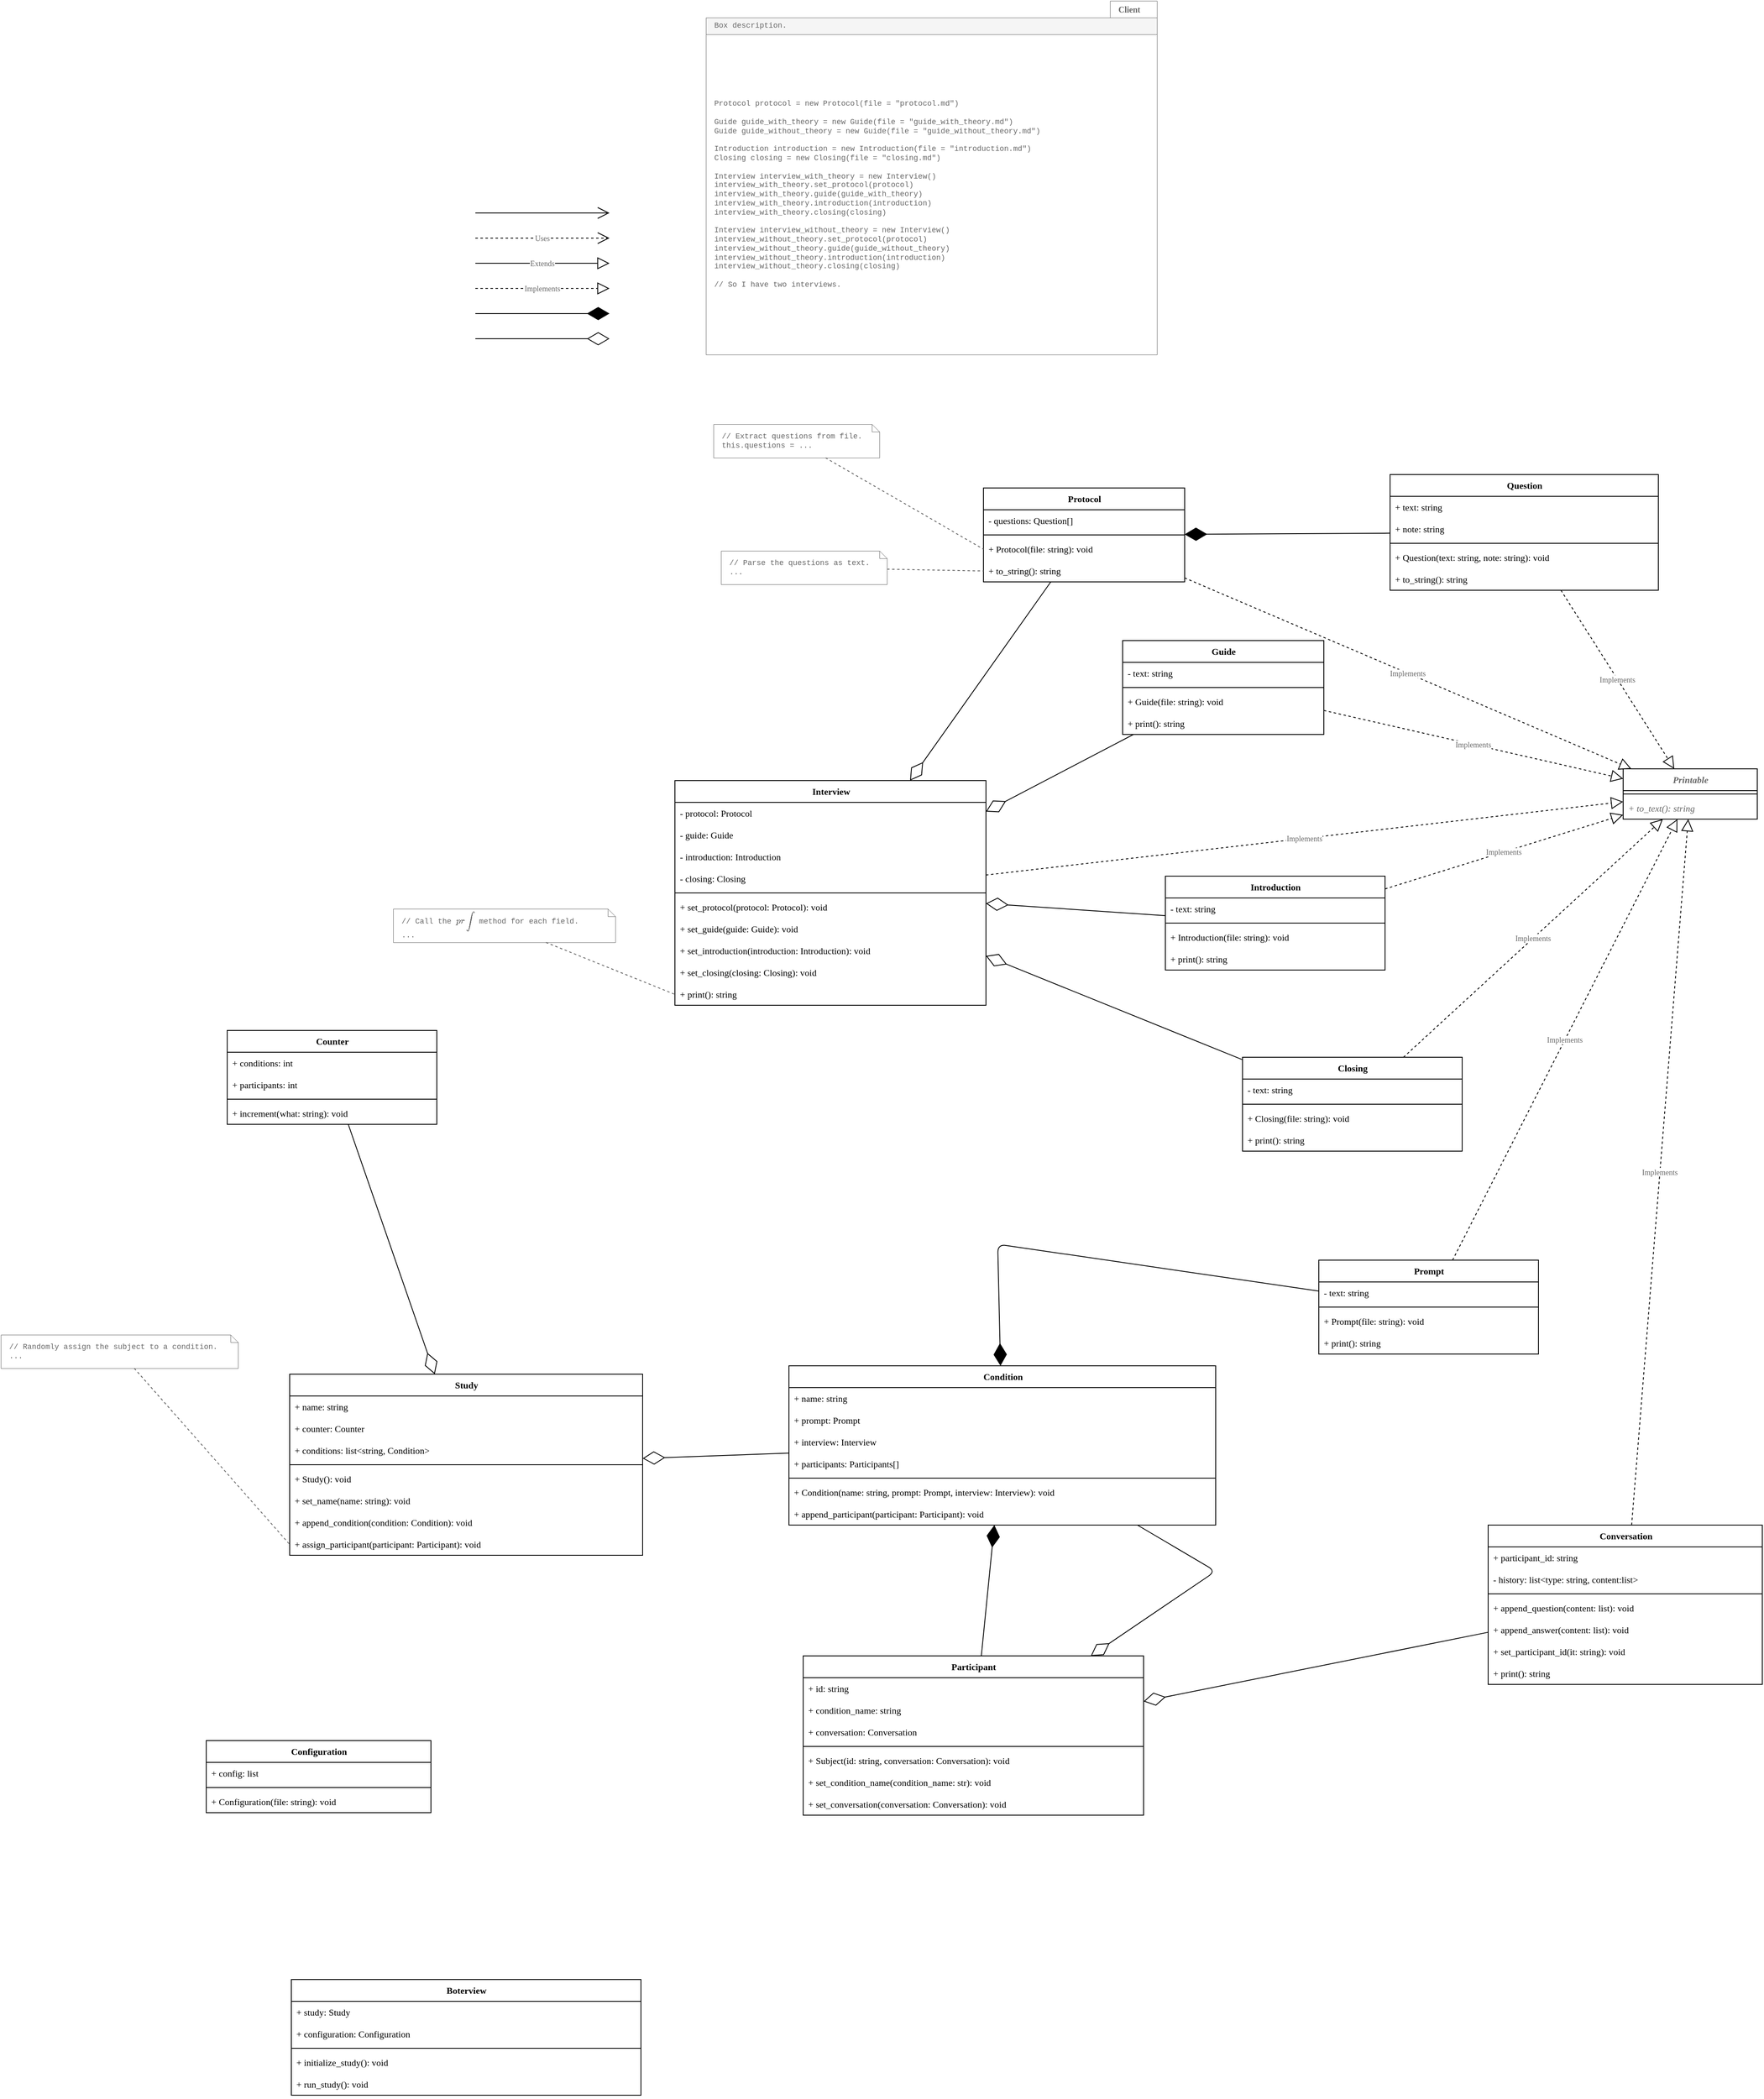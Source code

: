 <mxfile version="26.0.9">
  <diagram name="Page-1" id="2FtqdtZy2r4QegmYz0MZ">
    <mxGraphModel dx="2329" dy="2722" grid="0" gridSize="10" guides="1" tooltips="1" connect="1" arrows="1" fold="1" page="0" pageScale="1" pageWidth="1169" pageHeight="1654" math="0" shadow="0">
      <root>
        <mxCell id="0" />
        <mxCell id="1" parent="0" />
        <mxCell id="wLJ989D_tJK7791Pdm7h-1" value="" style="endArrow=open;endFill=1;endSize=12;rounded=0;fontSize=9;fontColor=#666666;fontFamily=Menlo;" parent="1" edge="1">
          <mxGeometry width="160" relative="1" as="geometry">
            <mxPoint x="377.0" y="-558" as="sourcePoint" />
            <mxPoint x="537.0" y="-558" as="targetPoint" />
          </mxGeometry>
        </mxCell>
        <mxCell id="wLJ989D_tJK7791Pdm7h-2" value="Extends" style="endArrow=block;endSize=12;endFill=0;rounded=1;strokeColor=light-dark(#000000,#EDEDED);strokeWidth=1;fontFamily=Menlo;fontSize=9;fontColor=#666666;jumpStyle=arc;movable=1;resizable=1;rotatable=1;deletable=1;editable=1;locked=0;connectable=1;" parent="1" edge="1">
          <mxGeometry width="160" relative="1" as="geometry">
            <mxPoint x="377" y="-498" as="sourcePoint" />
            <mxPoint x="537" y="-498" as="targetPoint" />
          </mxGeometry>
        </mxCell>
        <mxCell id="wLJ989D_tJK7791Pdm7h-3" value="Implements" style="endArrow=block;dashed=1;endFill=0;endSize=12;rounded=1;strokeColor=light-dark(#000000,#EDEDED);strokeWidth=1;fontFamily=Menlo;fontSize=9;fontColor=#666666;jumpStyle=arc;movable=1;resizable=1;rotatable=1;deletable=1;editable=1;locked=0;connectable=1;" parent="1" edge="1">
          <mxGeometry width="160" relative="1" as="geometry">
            <mxPoint x="377" y="-468" as="sourcePoint" />
            <mxPoint x="537" y="-468" as="targetPoint" />
          </mxGeometry>
        </mxCell>
        <mxCell id="wLJ989D_tJK7791Pdm7h-4" value="" style="endArrow=diamondThin;endFill=0;endSize=24;rounded=1;strokeColor=light-dark(#000000,#EDEDED);strokeWidth=1;fontFamily=Menlo;fontSize=9;fontColor=#666666;jumpStyle=arc;movable=1;resizable=1;rotatable=1;deletable=1;editable=1;locked=0;connectable=1;" parent="1" edge="1">
          <mxGeometry width="160" relative="1" as="geometry">
            <mxPoint x="377" y="-408" as="sourcePoint" />
            <mxPoint x="537" y="-408" as="targetPoint" />
          </mxGeometry>
        </mxCell>
        <mxCell id="wLJ989D_tJK7791Pdm7h-5" value="" style="endArrow=diamondThin;endFill=1;endSize=24;rounded=1;strokeColor=light-dark(#000000,#EDEDED);strokeWidth=1;fontFamily=Menlo;fontSize=9;fontColor=#666666;jumpStyle=arc;movable=1;resizable=1;rotatable=1;deletable=1;editable=1;locked=0;connectable=1;" parent="1" edge="1">
          <mxGeometry width="160" relative="1" as="geometry">
            <mxPoint x="377" y="-438" as="sourcePoint" />
            <mxPoint x="537" y="-438" as="targetPoint" />
          </mxGeometry>
        </mxCell>
        <mxCell id="wLJ989D_tJK7791Pdm7h-6" value="Uses" style="endArrow=open;endSize=12;dashed=1;rounded=1;strokeColor=light-dark(#000000,#EDEDED);strokeWidth=1;fontFamily=Menlo;fontSize=9;fontColor=#666666;jumpStyle=arc;movable=1;resizable=1;rotatable=1;deletable=1;editable=1;locked=0;connectable=1;" parent="1" edge="1">
          <mxGeometry width="160" relative="1" as="geometry">
            <mxPoint x="377" y="-528" as="sourcePoint" />
            <mxPoint x="537" y="-528" as="targetPoint" />
          </mxGeometry>
        </mxCell>
        <mxCell id="wLJ989D_tJK7791Pdm7h-7" value="&lt;b style=&quot;font-style: normal;&quot;&gt;Protocol&lt;/b&gt;" style="swimlane;fontStyle=2;align=center;verticalAlign=top;childLayout=stackLayout;horizontal=1;startSize=26;horizontalStack=0;resizeParent=1;resizeParentMax=0;resizeLast=0;collapsible=1;marginBottom=0;labelBackgroundColor=default;strokeColor=light-dark(#000000,#EDEDED);strokeWidth=1;fontFamily=Menlo;fontSize=11;fontColor=default;fillColor=default;html=1;spacingBottom=0;spacing=2;movable=1;resizable=1;rotatable=1;deletable=1;editable=1;locked=0;connectable=1;" parent="1" vertex="1">
          <mxGeometry x="983" y="-230" width="240" height="112" as="geometry">
            <mxRectangle x="-1144" y="-481" width="94" height="26" as="alternateBounds" />
          </mxGeometry>
        </mxCell>
        <mxCell id="wLJ989D_tJK7791Pdm7h-8" value="- questions: Question[]" style="text;strokeColor=none;fillColor=none;align=left;verticalAlign=top;spacingLeft=4;spacingRight=4;overflow=hidden;rotatable=1;points=[[0,0.5],[1,0.5]];portConstraint=eastwest;labelBackgroundColor=none;strokeWidth=1;fontFamily=Menlo;fontSize=11;fontColor=default;fontStyle=0;spacing=2;movable=1;resizable=1;deletable=1;editable=1;locked=0;connectable=1;" parent="wLJ989D_tJK7791Pdm7h-7" vertex="1">
          <mxGeometry y="26" width="240" height="26" as="geometry" />
        </mxCell>
        <mxCell id="wLJ989D_tJK7791Pdm7h-9" value="" style="line;strokeWidth=1;fillColor=none;align=left;verticalAlign=middle;spacingTop=-1;spacingLeft=3;spacingRight=3;rotatable=1;labelPosition=right;points=[];portConstraint=eastwest;strokeColor=inherit;labelBackgroundColor=default;fontFamily=Menlo;fontSize=11;fontColor=default;html=1;movable=1;resizable=1;deletable=1;editable=1;locked=0;connectable=1;" parent="wLJ989D_tJK7791Pdm7h-7" vertex="1">
          <mxGeometry y="52" width="240" height="8" as="geometry" />
        </mxCell>
        <mxCell id="wLJ989D_tJK7791Pdm7h-65" value="+ Protocol(file: string): void" style="text;strokeColor=none;fillColor=none;align=left;verticalAlign=top;spacingLeft=4;spacingRight=4;overflow=hidden;rotatable=1;points=[[0,0.5],[1,0.5]];portConstraint=eastwest;labelBackgroundColor=none;strokeWidth=1;fontFamily=Menlo;fontSize=11;fontColor=default;fontStyle=0;spacing=2;movable=1;resizable=1;deletable=1;editable=1;locked=0;connectable=1;" parent="wLJ989D_tJK7791Pdm7h-7" vertex="1">
          <mxGeometry y="60" width="240" height="26" as="geometry" />
        </mxCell>
        <mxCell id="wLJ989D_tJK7791Pdm7h-10" value="+ to_string(): string" style="text;strokeColor=none;fillColor=none;align=left;verticalAlign=top;spacingLeft=4;spacingRight=4;overflow=hidden;rotatable=1;points=[[0,0.5],[1,0.5]];portConstraint=eastwest;labelBackgroundColor=none;strokeWidth=1;fontFamily=Menlo;fontSize=11;fontColor=default;fontStyle=0;spacing=2;movable=1;resizable=1;deletable=1;editable=1;locked=0;connectable=1;" parent="wLJ989D_tJK7791Pdm7h-7" vertex="1">
          <mxGeometry y="86" width="240" height="26" as="geometry" />
        </mxCell>
        <mxCell id="wLJ989D_tJK7791Pdm7h-11" value="&lt;b style=&quot;font-style: normal;&quot;&gt;Question&lt;/b&gt;" style="swimlane;fontStyle=2;align=center;verticalAlign=top;childLayout=stackLayout;horizontal=1;startSize=26;horizontalStack=0;resizeParent=1;resizeParentMax=0;resizeLast=0;collapsible=1;marginBottom=0;labelBackgroundColor=default;strokeColor=light-dark(#000000,#EDEDED);strokeWidth=1;fontFamily=Menlo;fontSize=11;fontColor=default;fillColor=default;html=1;spacingBottom=0;spacing=2;movable=1;resizable=1;rotatable=1;deletable=1;editable=1;locked=0;connectable=1;" parent="1" vertex="1">
          <mxGeometry x="1468" y="-246" width="320" height="138" as="geometry">
            <mxRectangle x="-1144" y="-481" width="94" height="26" as="alternateBounds" />
          </mxGeometry>
        </mxCell>
        <mxCell id="wLJ989D_tJK7791Pdm7h-12" value="+ text: string" style="text;strokeColor=none;fillColor=none;align=left;verticalAlign=top;spacingLeft=4;spacingRight=4;overflow=hidden;rotatable=1;points=[[0,0.5],[1,0.5]];portConstraint=eastwest;labelBackgroundColor=none;strokeWidth=1;fontFamily=Menlo;fontSize=11;fontColor=default;fontStyle=0;spacing=2;movable=1;resizable=1;deletable=1;editable=1;locked=0;connectable=1;" parent="wLJ989D_tJK7791Pdm7h-11" vertex="1">
          <mxGeometry y="26" width="320" height="26" as="geometry" />
        </mxCell>
        <mxCell id="wLJ989D_tJK7791Pdm7h-18" value="+ note: string" style="text;strokeColor=none;fillColor=none;align=left;verticalAlign=top;spacingLeft=4;spacingRight=4;overflow=hidden;rotatable=1;points=[[0,0.5],[1,0.5]];portConstraint=eastwest;labelBackgroundColor=none;strokeWidth=1;fontFamily=Menlo;fontSize=11;fontColor=default;fontStyle=0;spacing=2;movable=1;resizable=1;deletable=1;editable=1;locked=0;connectable=1;" parent="wLJ989D_tJK7791Pdm7h-11" vertex="1">
          <mxGeometry y="52" width="320" height="26" as="geometry" />
        </mxCell>
        <mxCell id="wLJ989D_tJK7791Pdm7h-13" value="" style="line;strokeWidth=1;fillColor=none;align=left;verticalAlign=middle;spacingTop=-1;spacingLeft=3;spacingRight=3;rotatable=1;labelPosition=right;points=[];portConstraint=eastwest;strokeColor=inherit;labelBackgroundColor=default;fontFamily=Menlo;fontSize=11;fontColor=default;html=1;movable=1;resizable=1;deletable=1;editable=1;locked=0;connectable=1;" parent="wLJ989D_tJK7791Pdm7h-11" vertex="1">
          <mxGeometry y="78" width="320" height="8" as="geometry" />
        </mxCell>
        <mxCell id="wLJ989D_tJK7791Pdm7h-17" value="+ Question(text: string, note: string): void" style="text;strokeColor=none;fillColor=none;align=left;verticalAlign=top;spacingLeft=4;spacingRight=4;overflow=hidden;rotatable=1;points=[[0,0.5],[1,0.5]];portConstraint=eastwest;labelBackgroundColor=none;strokeWidth=1;fontFamily=Menlo;fontSize=11;fontColor=default;fontStyle=0;spacing=2;movable=1;resizable=1;deletable=1;editable=1;locked=0;connectable=1;" parent="wLJ989D_tJK7791Pdm7h-11" vertex="1">
          <mxGeometry y="86" width="320" height="26" as="geometry" />
        </mxCell>
        <mxCell id="wLJ989D_tJK7791Pdm7h-179" value="+ to_string(): string" style="text;strokeColor=none;fillColor=none;align=left;verticalAlign=top;spacingLeft=4;spacingRight=4;overflow=hidden;rotatable=1;points=[[0,0.5],[1,0.5]];portConstraint=eastwest;labelBackgroundColor=none;strokeWidth=1;fontFamily=Menlo;fontSize=11;fontColor=default;fontStyle=0;spacing=2;movable=1;resizable=1;deletable=1;editable=1;locked=0;connectable=1;" parent="wLJ989D_tJK7791Pdm7h-11" vertex="1">
          <mxGeometry y="112" width="320" height="26" as="geometry" />
        </mxCell>
        <mxCell id="wLJ989D_tJK7791Pdm7h-31" value="&lt;b style=&quot;font-style: normal;&quot;&gt;Participant&lt;/b&gt;" style="swimlane;fontStyle=2;align=center;verticalAlign=top;childLayout=stackLayout;horizontal=1;startSize=26;horizontalStack=0;resizeParent=1;resizeParentMax=0;resizeLast=0;collapsible=1;marginBottom=0;labelBackgroundColor=default;strokeColor=light-dark(#000000,#EDEDED);strokeWidth=1;fontFamily=Menlo;fontSize=11;fontColor=default;fillColor=default;html=1;spacingBottom=0;spacing=2;movable=1;resizable=1;rotatable=1;deletable=1;editable=1;locked=0;connectable=1;" parent="1" vertex="1">
          <mxGeometry x="768" y="1163" width="406" height="190" as="geometry">
            <mxRectangle x="-1144" y="-481" width="94" height="26" as="alternateBounds" />
          </mxGeometry>
        </mxCell>
        <mxCell id="wLJ989D_tJK7791Pdm7h-32" value="+ id: string" style="text;strokeColor=none;fillColor=none;align=left;verticalAlign=top;spacingLeft=4;spacingRight=4;overflow=hidden;rotatable=1;points=[[0,0.5],[1,0.5]];portConstraint=eastwest;labelBackgroundColor=none;strokeWidth=1;fontFamily=Menlo;fontSize=11;fontColor=default;fontStyle=0;spacing=2;movable=1;resizable=1;deletable=1;editable=1;locked=0;connectable=1;" parent="wLJ989D_tJK7791Pdm7h-31" vertex="1">
          <mxGeometry y="26" width="406" height="26" as="geometry" />
        </mxCell>
        <mxCell id="wLJ989D_tJK7791Pdm7h-153" value="+ condition_name: string" style="text;strokeColor=none;fillColor=none;align=left;verticalAlign=top;spacingLeft=4;spacingRight=4;overflow=hidden;rotatable=1;points=[[0,0.5],[1,0.5]];portConstraint=eastwest;labelBackgroundColor=none;strokeWidth=1;fontFamily=Menlo;fontSize=11;fontColor=default;fontStyle=0;spacing=2;movable=1;resizable=1;deletable=1;editable=1;locked=0;connectable=1;" parent="wLJ989D_tJK7791Pdm7h-31" vertex="1">
          <mxGeometry y="52" width="406" height="26" as="geometry" />
        </mxCell>
        <mxCell id="wLJ989D_tJK7791Pdm7h-145" value="+ conversation: Conversation" style="text;strokeColor=none;fillColor=none;align=left;verticalAlign=top;spacingLeft=4;spacingRight=4;overflow=hidden;rotatable=1;points=[[0,0.5],[1,0.5]];portConstraint=eastwest;labelBackgroundColor=none;strokeWidth=1;fontFamily=Menlo;fontSize=11;fontColor=default;fontStyle=0;spacing=2;movable=1;resizable=1;deletable=1;editable=1;locked=0;connectable=1;" parent="wLJ989D_tJK7791Pdm7h-31" vertex="1">
          <mxGeometry y="78" width="406" height="26" as="geometry" />
        </mxCell>
        <mxCell id="wLJ989D_tJK7791Pdm7h-33" value="" style="line;strokeWidth=1;fillColor=none;align=left;verticalAlign=middle;spacingTop=-1;spacingLeft=3;spacingRight=3;rotatable=1;labelPosition=right;points=[];portConstraint=eastwest;strokeColor=inherit;labelBackgroundColor=default;fontFamily=Menlo;fontSize=11;fontColor=default;html=1;movable=1;resizable=1;deletable=1;editable=1;locked=0;connectable=1;" parent="wLJ989D_tJK7791Pdm7h-31" vertex="1">
          <mxGeometry y="104" width="406" height="8" as="geometry" />
        </mxCell>
        <mxCell id="wLJ989D_tJK7791Pdm7h-34" value="+ Subject(id: string, conversation: Conversation): void" style="text;strokeColor=none;fillColor=none;align=left;verticalAlign=top;spacingLeft=4;spacingRight=4;overflow=hidden;rotatable=1;points=[[0,0.5],[1,0.5]];portConstraint=eastwest;labelBackgroundColor=none;strokeWidth=1;fontFamily=Menlo;fontSize=11;fontColor=default;fontStyle=0;spacing=2;movable=1;resizable=1;deletable=1;editable=1;locked=0;connectable=1;" parent="wLJ989D_tJK7791Pdm7h-31" vertex="1">
          <mxGeometry y="112" width="406" height="26" as="geometry" />
        </mxCell>
        <mxCell id="wLJ989D_tJK7791Pdm7h-180" value="+ set_condition_name(condition_name: str): void" style="text;strokeColor=none;fillColor=none;align=left;verticalAlign=top;spacingLeft=4;spacingRight=4;overflow=hidden;rotatable=1;points=[[0,0.5],[1,0.5]];portConstraint=eastwest;labelBackgroundColor=none;strokeWidth=1;fontFamily=Menlo;fontSize=11;fontColor=default;fontStyle=0;spacing=2;movable=1;resizable=1;deletable=1;editable=1;locked=0;connectable=1;" parent="wLJ989D_tJK7791Pdm7h-31" vertex="1">
          <mxGeometry y="138" width="406" height="26" as="geometry" />
        </mxCell>
        <mxCell id="wLJ989D_tJK7791Pdm7h-181" value="+ set_conversation(conversation: Conversation): void" style="text;strokeColor=none;fillColor=none;align=left;verticalAlign=top;spacingLeft=4;spacingRight=4;overflow=hidden;rotatable=1;points=[[0,0.5],[1,0.5]];portConstraint=eastwest;labelBackgroundColor=none;strokeWidth=1;fontFamily=Menlo;fontSize=11;fontColor=default;fontStyle=0;spacing=2;movable=1;resizable=1;deletable=1;editable=1;locked=0;connectable=1;" parent="wLJ989D_tJK7791Pdm7h-31" vertex="1">
          <mxGeometry y="164" width="406" height="26" as="geometry" />
        </mxCell>
        <mxCell id="wLJ989D_tJK7791Pdm7h-53" value="&lt;b style=&quot;font-style: normal;&quot;&gt;Study&lt;/b&gt;" style="swimlane;fontStyle=2;align=center;verticalAlign=top;childLayout=stackLayout;horizontal=1;startSize=26;horizontalStack=0;resizeParent=1;resizeParentMax=0;resizeLast=0;collapsible=1;marginBottom=0;labelBackgroundColor=default;strokeColor=light-dark(#000000,#EDEDED);strokeWidth=1;fontFamily=Menlo;fontSize=11;fontColor=default;fillColor=default;html=1;spacingBottom=0;spacing=2;movable=1;resizable=1;rotatable=1;deletable=1;editable=1;locked=0;connectable=1;" parent="1" vertex="1">
          <mxGeometry x="155.5" y="827" width="421" height="216" as="geometry">
            <mxRectangle x="-1144" y="-481" width="94" height="26" as="alternateBounds" />
          </mxGeometry>
        </mxCell>
        <mxCell id="wLJ989D_tJK7791Pdm7h-149" value="+ name: string" style="text;strokeColor=none;fillColor=none;align=left;verticalAlign=top;spacingLeft=4;spacingRight=4;overflow=hidden;rotatable=1;points=[[0,0.5],[1,0.5]];portConstraint=eastwest;labelBackgroundColor=none;strokeWidth=1;fontFamily=Menlo;fontSize=11;fontColor=default;fontStyle=0;spacing=2;movable=1;resizable=1;deletable=1;editable=1;locked=0;connectable=1;" parent="wLJ989D_tJK7791Pdm7h-53" vertex="1">
          <mxGeometry y="26" width="421" height="26" as="geometry" />
        </mxCell>
        <mxCell id="wLJ989D_tJK7791Pdm7h-193" value="+ counter: Counter" style="text;strokeColor=none;fillColor=none;align=left;verticalAlign=top;spacingLeft=4;spacingRight=4;overflow=hidden;rotatable=1;points=[[0,0.5],[1,0.5]];portConstraint=eastwest;labelBackgroundColor=none;strokeWidth=1;fontFamily=Menlo;fontSize=11;fontColor=default;fontStyle=0;spacing=2;movable=1;resizable=1;deletable=1;editable=1;locked=0;connectable=1;" parent="wLJ989D_tJK7791Pdm7h-53" vertex="1">
          <mxGeometry y="52" width="421" height="26" as="geometry" />
        </mxCell>
        <mxCell id="wLJ989D_tJK7791Pdm7h-176" value="+ conditions: list&lt;string, Condition&gt;" style="text;strokeColor=none;fillColor=none;align=left;verticalAlign=top;spacingLeft=4;spacingRight=4;overflow=hidden;rotatable=1;points=[[0,0.5],[1,0.5]];portConstraint=eastwest;labelBackgroundColor=none;strokeWidth=1;fontFamily=Menlo;fontSize=11;fontColor=default;fontStyle=0;spacing=2;movable=1;resizable=1;deletable=1;editable=1;locked=0;connectable=1;" parent="wLJ989D_tJK7791Pdm7h-53" vertex="1">
          <mxGeometry y="78" width="421" height="26" as="geometry" />
        </mxCell>
        <mxCell id="wLJ989D_tJK7791Pdm7h-55" value="" style="line;strokeWidth=1;fillColor=none;align=left;verticalAlign=middle;spacingTop=-1;spacingLeft=3;spacingRight=3;rotatable=1;labelPosition=right;points=[];portConstraint=eastwest;strokeColor=inherit;labelBackgroundColor=default;fontFamily=Menlo;fontSize=11;fontColor=default;html=1;movable=1;resizable=1;deletable=1;editable=1;locked=0;connectable=1;" parent="wLJ989D_tJK7791Pdm7h-53" vertex="1">
          <mxGeometry y="104" width="421" height="8" as="geometry" />
        </mxCell>
        <mxCell id="wLJ989D_tJK7791Pdm7h-152" value="+ Study(): void" style="text;strokeColor=none;fillColor=none;align=left;verticalAlign=top;spacingLeft=4;spacingRight=4;overflow=hidden;rotatable=1;points=[[0,0.5],[1,0.5]];portConstraint=eastwest;labelBackgroundColor=none;strokeWidth=1;fontFamily=Menlo;fontSize=11;fontColor=default;fontStyle=0;spacing=2;movable=1;resizable=1;deletable=1;editable=1;locked=0;connectable=1;" parent="wLJ989D_tJK7791Pdm7h-53" vertex="1">
          <mxGeometry y="112" width="421" height="26" as="geometry" />
        </mxCell>
        <mxCell id="wLJ989D_tJK7791Pdm7h-194" value="+ set_name(name: string): void" style="text;strokeColor=none;fillColor=none;align=left;verticalAlign=top;spacingLeft=4;spacingRight=4;overflow=hidden;rotatable=1;points=[[0,0.5],[1,0.5]];portConstraint=eastwest;labelBackgroundColor=none;strokeWidth=1;fontFamily=Menlo;fontSize=11;fontColor=default;fontStyle=0;spacing=2;movable=1;resizable=1;deletable=1;editable=1;locked=0;connectable=1;" parent="wLJ989D_tJK7791Pdm7h-53" vertex="1">
          <mxGeometry y="138" width="421" height="26" as="geometry" />
        </mxCell>
        <mxCell id="wLJ989D_tJK7791Pdm7h-56" value="+ append_condition(condition: Condition): void" style="text;strokeColor=none;fillColor=none;align=left;verticalAlign=top;spacingLeft=4;spacingRight=4;overflow=hidden;rotatable=1;points=[[0,0.5],[1,0.5]];portConstraint=eastwest;labelBackgroundColor=none;strokeWidth=1;fontFamily=Menlo;fontSize=11;fontColor=default;fontStyle=0;spacing=2;movable=1;resizable=1;deletable=1;editable=1;locked=0;connectable=1;" parent="wLJ989D_tJK7791Pdm7h-53" vertex="1">
          <mxGeometry y="164" width="421" height="26" as="geometry" />
        </mxCell>
        <mxCell id="wLJ989D_tJK7791Pdm7h-146" value="+ assign_participant(participant: Participant): void" style="text;strokeColor=none;fillColor=none;align=left;verticalAlign=top;spacingLeft=4;spacingRight=4;overflow=hidden;rotatable=1;points=[[0,0.5],[1,0.5]];portConstraint=eastwest;labelBackgroundColor=none;strokeWidth=1;fontFamily=Menlo;fontSize=11;fontColor=default;fontStyle=0;spacing=2;movable=1;resizable=1;deletable=1;editable=1;locked=0;connectable=1;" parent="wLJ989D_tJK7791Pdm7h-53" vertex="1">
          <mxGeometry y="190" width="421" height="26" as="geometry" />
        </mxCell>
        <mxCell id="wLJ989D_tJK7791Pdm7h-57" value="&lt;b style=&quot;font-style: normal;&quot;&gt;Condition&lt;/b&gt;" style="swimlane;fontStyle=2;align=center;verticalAlign=top;childLayout=stackLayout;horizontal=1;startSize=26;horizontalStack=0;resizeParent=1;resizeParentMax=0;resizeLast=0;collapsible=1;marginBottom=0;labelBackgroundColor=default;strokeColor=light-dark(#000000,#EDEDED);strokeWidth=1;fontFamily=Menlo;fontSize=11;fontColor=default;fillColor=default;html=1;spacingBottom=0;spacing=2;movable=1;resizable=1;rotatable=1;deletable=1;editable=1;locked=0;connectable=1;" parent="1" vertex="1">
          <mxGeometry x="751" y="817" width="509" height="190" as="geometry">
            <mxRectangle x="-1144" y="-481" width="94" height="26" as="alternateBounds" />
          </mxGeometry>
        </mxCell>
        <mxCell id="wLJ989D_tJK7791Pdm7h-58" value="+ name: string" style="text;strokeColor=none;fillColor=none;align=left;verticalAlign=top;spacingLeft=4;spacingRight=4;overflow=hidden;rotatable=1;points=[[0,0.5],[1,0.5]];portConstraint=eastwest;labelBackgroundColor=none;strokeWidth=1;fontFamily=Menlo;fontSize=11;fontColor=default;fontStyle=0;spacing=2;movable=1;resizable=1;deletable=1;editable=1;locked=0;connectable=1;" parent="wLJ989D_tJK7791Pdm7h-57" vertex="1">
          <mxGeometry y="26" width="509" height="26" as="geometry" />
        </mxCell>
        <mxCell id="wLJ989D_tJK7791Pdm7h-54" value="+ prompt: Prompt" style="text;strokeColor=none;fillColor=none;align=left;verticalAlign=top;spacingLeft=4;spacingRight=4;overflow=hidden;rotatable=1;points=[[0,0.5],[1,0.5]];portConstraint=eastwest;labelBackgroundColor=none;strokeWidth=1;fontFamily=Menlo;fontSize=11;fontColor=default;fontStyle=0;spacing=2;movable=1;resizable=1;deletable=1;editable=1;locked=0;connectable=1;" parent="wLJ989D_tJK7791Pdm7h-57" vertex="1">
          <mxGeometry y="52" width="509" height="26" as="geometry" />
        </mxCell>
        <mxCell id="wLJ989D_tJK7791Pdm7h-139" value="+ interview: Interview" style="text;strokeColor=none;fillColor=none;align=left;verticalAlign=top;spacingLeft=4;spacingRight=4;overflow=hidden;rotatable=1;points=[[0,0.5],[1,0.5]];portConstraint=eastwest;labelBackgroundColor=none;strokeWidth=1;fontFamily=Menlo;fontSize=11;fontColor=default;fontStyle=0;spacing=2;movable=1;resizable=1;deletable=1;editable=1;locked=0;connectable=1;" parent="wLJ989D_tJK7791Pdm7h-57" vertex="1">
          <mxGeometry y="78" width="509" height="26" as="geometry" />
        </mxCell>
        <mxCell id="wLJ989D_tJK7791Pdm7h-138" value="+ participants: Participants[]" style="text;strokeColor=none;fillColor=none;align=left;verticalAlign=top;spacingLeft=4;spacingRight=4;overflow=hidden;rotatable=1;points=[[0,0.5],[1,0.5]];portConstraint=eastwest;labelBackgroundColor=none;strokeWidth=1;fontFamily=Menlo;fontSize=11;fontColor=default;fontStyle=0;spacing=2;movable=1;resizable=1;deletable=1;editable=1;locked=0;connectable=1;" parent="wLJ989D_tJK7791Pdm7h-57" vertex="1">
          <mxGeometry y="104" width="509" height="26" as="geometry" />
        </mxCell>
        <mxCell id="wLJ989D_tJK7791Pdm7h-59" value="" style="line;strokeWidth=1;fillColor=none;align=left;verticalAlign=middle;spacingTop=-1;spacingLeft=3;spacingRight=3;rotatable=1;labelPosition=right;points=[];portConstraint=eastwest;strokeColor=inherit;labelBackgroundColor=default;fontFamily=Menlo;fontSize=11;fontColor=default;html=1;movable=1;resizable=1;deletable=1;editable=1;locked=0;connectable=1;" parent="wLJ989D_tJK7791Pdm7h-57" vertex="1">
          <mxGeometry y="130" width="509" height="8" as="geometry" />
        </mxCell>
        <mxCell id="wLJ989D_tJK7791Pdm7h-60" value="+ Condition(name: string, prompt: Prompt, interview: Interview): void" style="text;strokeColor=none;fillColor=none;align=left;verticalAlign=top;spacingLeft=4;spacingRight=4;overflow=hidden;rotatable=1;points=[[0,0.5],[1,0.5]];portConstraint=eastwest;labelBackgroundColor=none;strokeWidth=1;fontFamily=Menlo;fontSize=11;fontColor=default;fontStyle=0;spacing=2;movable=1;resizable=1;deletable=1;editable=1;locked=0;connectable=1;" parent="wLJ989D_tJK7791Pdm7h-57" vertex="1">
          <mxGeometry y="138" width="509" height="26" as="geometry" />
        </mxCell>
        <mxCell id="wLJ989D_tJK7791Pdm7h-140" value="+ append_participant(participant: Participant): void" style="text;strokeColor=none;fillColor=none;align=left;verticalAlign=top;spacingLeft=4;spacingRight=4;overflow=hidden;rotatable=1;points=[[0,0.5],[1,0.5]];portConstraint=eastwest;labelBackgroundColor=none;strokeWidth=1;fontFamily=Menlo;fontSize=11;fontColor=default;fontStyle=0;spacing=2;movable=1;resizable=1;deletable=1;editable=1;locked=0;connectable=1;" parent="wLJ989D_tJK7791Pdm7h-57" vertex="1">
          <mxGeometry y="164" width="509" height="26" as="geometry" />
        </mxCell>
        <mxCell id="wLJ989D_tJK7791Pdm7h-61" value="&lt;b style=&quot;font-style: normal;&quot;&gt;Boterview&lt;/b&gt;" style="swimlane;fontStyle=2;align=center;verticalAlign=top;childLayout=stackLayout;horizontal=1;startSize=26;horizontalStack=0;resizeParent=1;resizeParentMax=0;resizeLast=0;collapsible=1;marginBottom=0;labelBackgroundColor=default;strokeColor=light-dark(#000000,#EDEDED);strokeWidth=1;fontFamily=Menlo;fontSize=11;fontColor=default;fillColor=default;html=1;spacingBottom=0;spacing=2;movable=1;resizable=1;rotatable=1;deletable=1;editable=1;locked=0;connectable=1;" parent="1" vertex="1">
          <mxGeometry x="157.5" y="1549" width="417" height="138" as="geometry">
            <mxRectangle x="-1144" y="-481" width="94" height="26" as="alternateBounds" />
          </mxGeometry>
        </mxCell>
        <mxCell id="wLJ989D_tJK7791Pdm7h-151" value="+ study: Study" style="text;strokeColor=none;fillColor=none;align=left;verticalAlign=top;spacingLeft=4;spacingRight=4;overflow=hidden;rotatable=1;points=[[0,0.5],[1,0.5]];portConstraint=eastwest;labelBackgroundColor=none;strokeWidth=1;fontFamily=Menlo;fontSize=11;fontColor=default;fontStyle=0;spacing=2;movable=1;resizable=1;deletable=1;editable=1;locked=0;connectable=1;" parent="wLJ989D_tJK7791Pdm7h-61" vertex="1">
          <mxGeometry y="26" width="417" height="26" as="geometry" />
        </mxCell>
        <mxCell id="WRL1e-RL7zUkVGqisTUI-22" value="+ configuration: Configuration" style="text;strokeColor=none;fillColor=none;align=left;verticalAlign=top;spacingLeft=4;spacingRight=4;overflow=hidden;rotatable=1;points=[[0,0.5],[1,0.5]];portConstraint=eastwest;labelBackgroundColor=none;strokeWidth=1;fontFamily=Menlo;fontSize=11;fontColor=default;fontStyle=0;spacing=2;movable=1;resizable=1;deletable=1;editable=1;locked=0;connectable=1;" vertex="1" parent="wLJ989D_tJK7791Pdm7h-61">
          <mxGeometry y="52" width="417" height="26" as="geometry" />
        </mxCell>
        <mxCell id="wLJ989D_tJK7791Pdm7h-63" value="" style="line;strokeWidth=1;fillColor=none;align=left;verticalAlign=middle;spacingTop=-1;spacingLeft=3;spacingRight=3;rotatable=1;labelPosition=right;points=[];portConstraint=eastwest;strokeColor=inherit;labelBackgroundColor=default;fontFamily=Menlo;fontSize=11;fontColor=default;html=1;movable=1;resizable=1;deletable=1;editable=1;locked=0;connectable=1;" parent="wLJ989D_tJK7791Pdm7h-61" vertex="1">
          <mxGeometry y="78" width="417" height="8" as="geometry" />
        </mxCell>
        <mxCell id="wLJ989D_tJK7791Pdm7h-64" value="+ initialize_study(): void" style="text;strokeColor=none;fillColor=none;align=left;verticalAlign=top;spacingLeft=4;spacingRight=4;overflow=hidden;rotatable=1;points=[[0,0.5],[1,0.5]];portConstraint=eastwest;labelBackgroundColor=none;strokeWidth=1;fontFamily=Menlo;fontSize=11;fontColor=default;fontStyle=0;spacing=2;movable=1;resizable=1;deletable=1;editable=1;locked=0;connectable=1;" parent="wLJ989D_tJK7791Pdm7h-61" vertex="1">
          <mxGeometry y="86" width="417" height="26" as="geometry" />
        </mxCell>
        <mxCell id="WRL1e-RL7zUkVGqisTUI-20" value="+ run_study(): void" style="text;strokeColor=none;fillColor=none;align=left;verticalAlign=top;spacingLeft=4;spacingRight=4;overflow=hidden;rotatable=1;points=[[0,0.5],[1,0.5]];portConstraint=eastwest;labelBackgroundColor=none;strokeWidth=1;fontFamily=Menlo;fontSize=11;fontColor=default;fontStyle=0;spacing=2;movable=1;resizable=1;deletable=1;editable=1;locked=0;connectable=1;" vertex="1" parent="wLJ989D_tJK7791Pdm7h-61">
          <mxGeometry y="112" width="417" height="26" as="geometry" />
        </mxCell>
        <mxCell id="wLJ989D_tJK7791Pdm7h-66" style="rounded=1;jumpStyle=arc;html=1;strokeColor=#666666;strokeWidth=1;fontFamily=Menlo;fontSize=9;fontColor=#666666;endArrow=none;endFill=0;startSize=6;endSize=6;dashed=1;movable=1;resizable=1;rotatable=1;deletable=1;editable=1;locked=0;connectable=1;entryX=0;entryY=0.5;entryDx=0;entryDy=0;" parent="1" source="wLJ989D_tJK7791Pdm7h-67" target="wLJ989D_tJK7791Pdm7h-65" edge="1">
          <mxGeometry relative="1" as="geometry">
            <mxPoint x="747" y="-460" as="targetPoint" />
            <mxPoint x="-1097.28" y="-789.44" as="sourcePoint" />
          </mxGeometry>
        </mxCell>
        <mxCell id="wLJ989D_tJK7791Pdm7h-67" value="// Extract questions from file.&#xa;this.questions = ..." style="shape=note2;boundedLbl=1;whiteSpace=wrap;size=9;verticalAlign=middle;align=left;labelBackgroundColor=none;strokeColor=#666666;strokeWidth=0.5;fontFamily=Courier New;fontSize=9;fontColor=#666666;fillColor=none;horizontal=1;spacingTop=5;spacing=5;spacingLeft=5;spacingBottom=5;spacingRight=5;labelBorderColor=none;movable=1;resizable=1;rotatable=1;deletable=1;editable=1;locked=0;connectable=1;" parent="1" vertex="1">
          <mxGeometry x="661" y="-306" width="198" height="40" as="geometry" />
        </mxCell>
        <mxCell id="wLJ989D_tJK7791Pdm7h-69" value="// Parse the questions as text.&#xa;..." style="shape=note2;boundedLbl=1;whiteSpace=wrap;size=9;verticalAlign=middle;align=left;labelBackgroundColor=none;strokeColor=#666666;strokeWidth=0.5;fontFamily=Courier New;fontSize=9;fontColor=#666666;fillColor=none;horizontal=1;spacingTop=5;spacing=5;spacingLeft=5;spacingBottom=5;spacingRight=5;labelBorderColor=none;movable=1;resizable=1;rotatable=1;deletable=1;editable=1;locked=0;connectable=1;" parent="1" vertex="1">
          <mxGeometry x="670" y="-155" width="198" height="40" as="geometry" />
        </mxCell>
        <mxCell id="wLJ989D_tJK7791Pdm7h-70" style="rounded=1;jumpStyle=arc;html=1;strokeColor=#666666;strokeWidth=1;fontFamily=Menlo;fontSize=9;fontColor=#666666;endArrow=none;endFill=0;startSize=6;endSize=6;dashed=1;movable=1;resizable=1;rotatable=1;deletable=1;editable=1;locked=0;connectable=1;entryX=0;entryY=0.5;entryDx=0;entryDy=0;" parent="1" source="wLJ989D_tJK7791Pdm7h-69" target="wLJ989D_tJK7791Pdm7h-10" edge="1">
          <mxGeometry relative="1" as="geometry">
            <mxPoint x="747" y="-460" as="targetPoint" />
            <mxPoint x="-1097.28" y="-789.44" as="sourcePoint" />
          </mxGeometry>
        </mxCell>
        <mxCell id="wLJ989D_tJK7791Pdm7h-72" value="Protocol protocol = new Protocol(file = &quot;protocol.md&quot;)&#xa;&#xa;Guide guide_with_theory = new Guide(file = &quot;guide_with_theory.md&quot;)&#xa;Guide guide_without_theory = new Guide(file = &quot;guide_without_theory.md&quot;)&#xa;&#xa;Introduction introduction = new Introduction(file = &quot;introduction.md&quot;)&#xa;Closing closing = new Closing(file = &quot;closing.md&quot;)&#xa;&#xa;Interview interview_with_theory = new Interview()&#xa;interview_with_theory.set_protocol(protocol)&#xa;interview_with_theory.guide(guide_with_theory)&#xa;interview_with_theory.introduction(introduction)&#xa;interview_with_theory.closing(closing)&#xa;&#xa;Interview interview_without_theory = new Interview()&#xa;interview_without_theory.set_protocol(protocol)&#xa;interview_without_theory.guide(guide_without_theory)&#xa;interview_without_theory.introduction(introduction)&#xa;interview_without_theory.closing(closing)&#xa;&#xa;// So I have two interviews." style="shape=note2;boundedLbl=1;whiteSpace=wrap;size=0;verticalAlign=middle;align=left;labelBackgroundColor=default;strokeColor=#666666;strokeWidth=0.5;fontFamily=Courier New;fontSize=9;fontColor=#666666;fillColor=default;horizontal=1;spacingTop=5;spacing=5;spacingLeft=5;spacingBottom=5;spacingRight=5;labelBorderColor=none;movable=1;resizable=1;rotatable=1;deletable=1;editable=1;connectable=1;locked=0;container=0;" parent="1" vertex="1">
          <mxGeometry x="652" y="-771" width="538" height="382" as="geometry" />
        </mxCell>
        <mxCell id="wLJ989D_tJK7791Pdm7h-73" value="Box description." style="shape=note2;boundedLbl=1;whiteSpace=wrap;size=0;verticalAlign=middle;align=left;labelBackgroundColor=none;strokeColor=#666666;strokeWidth=0.5;fontFamily=Courier New;fontSize=9;fontColor=#666666;fillColor=light-dark(#F5F5F5,#1A1A1A);horizontal=1;spacingTop=5;spacing=5;spacingLeft=5;spacingBottom=5;spacingRight=5;labelBorderColor=none;fontStyle=0;movable=1;resizable=1;rotatable=1;deletable=1;editable=1;connectable=1;locked=0;container=0;" parent="1" vertex="1">
          <mxGeometry x="652" y="-791" width="538" height="20" as="geometry" />
        </mxCell>
        <mxCell id="wLJ989D_tJK7791Pdm7h-75" value="Client" style="shape=note2;boundedLbl=1;whiteSpace=wrap;size=0;verticalAlign=middle;align=left;labelBackgroundColor=default;strokeColor=#666666;strokeWidth=0.5;fontFamily=Menlo;fontSize=10;fontColor=#666666;fillColor=default;horizontal=1;spacingTop=5;spacing=5;spacingLeft=5;spacingBottom=5;spacingRight=5;labelBorderColor=none;fontStyle=1;movable=1;resizable=1;rotatable=1;deletable=1;editable=1;connectable=1;locked=0;" parent="1" vertex="1">
          <mxGeometry x="1134" y="-811" width="56" height="20" as="geometry" />
        </mxCell>
        <mxCell id="wLJ989D_tJK7791Pdm7h-76" value="" style="endArrow=diamondThin;endFill=1;endSize=24;rounded=1;strokeColor=light-dark(#000000,#EDEDED);strokeWidth=1;fontFamily=Menlo;fontSize=9;fontColor=#666666;jumpStyle=arc;movable=1;resizable=1;rotatable=1;deletable=1;editable=1;locked=0;connectable=1;" parent="1" source="wLJ989D_tJK7791Pdm7h-11" target="wLJ989D_tJK7791Pdm7h-7" edge="1">
          <mxGeometry width="160" relative="1" as="geometry">
            <mxPoint x="832" y="-190" as="sourcePoint" />
            <mxPoint x="992" y="-190" as="targetPoint" />
          </mxGeometry>
        </mxCell>
        <mxCell id="wLJ989D_tJK7791Pdm7h-77" value="&lt;b style=&quot;font-style: normal;&quot;&gt;Conversation&lt;/b&gt;" style="swimlane;fontStyle=2;align=center;verticalAlign=top;childLayout=stackLayout;horizontal=1;startSize=26;horizontalStack=0;resizeParent=1;resizeParentMax=0;resizeLast=0;collapsible=1;marginBottom=0;labelBackgroundColor=default;strokeColor=light-dark(#000000,#EDEDED);strokeWidth=1;fontFamily=Menlo;fontSize=11;fontColor=default;fillColor=default;html=1;spacingBottom=0;spacing=2;movable=1;resizable=1;rotatable=1;deletable=1;editable=1;locked=0;connectable=1;" parent="1" vertex="1">
          <mxGeometry x="1585" y="1007" width="327" height="190" as="geometry">
            <mxRectangle x="-1144" y="-481" width="94" height="26" as="alternateBounds" />
          </mxGeometry>
        </mxCell>
        <mxCell id="wLJ989D_tJK7791Pdm7h-78" value="+ participant_id: string" style="text;strokeColor=none;fillColor=none;align=left;verticalAlign=top;spacingLeft=4;spacingRight=4;overflow=hidden;rotatable=1;points=[[0,0.5],[1,0.5]];portConstraint=eastwest;labelBackgroundColor=none;strokeWidth=1;fontFamily=Menlo;fontSize=11;fontColor=default;fontStyle=0;spacing=2;movable=1;resizable=1;deletable=1;editable=1;locked=0;connectable=1;" parent="wLJ989D_tJK7791Pdm7h-77" vertex="1">
          <mxGeometry y="26" width="327" height="26" as="geometry" />
        </mxCell>
        <mxCell id="wLJ989D_tJK7791Pdm7h-182" value="- history: list&lt;type: string, content:list&gt;" style="text;strokeColor=none;fillColor=none;align=left;verticalAlign=top;spacingLeft=4;spacingRight=4;overflow=hidden;rotatable=1;points=[[0,0.5],[1,0.5]];portConstraint=eastwest;labelBackgroundColor=none;strokeWidth=1;fontFamily=Menlo;fontSize=11;fontColor=default;fontStyle=0;spacing=2;movable=1;resizable=1;deletable=1;editable=1;locked=0;connectable=1;" parent="wLJ989D_tJK7791Pdm7h-77" vertex="1">
          <mxGeometry y="52" width="327" height="26" as="geometry" />
        </mxCell>
        <mxCell id="wLJ989D_tJK7791Pdm7h-79" value="" style="line;strokeWidth=1;fillColor=none;align=left;verticalAlign=middle;spacingTop=-1;spacingLeft=3;spacingRight=3;rotatable=1;labelPosition=right;points=[];portConstraint=eastwest;strokeColor=inherit;labelBackgroundColor=default;fontFamily=Menlo;fontSize=11;fontColor=default;html=1;movable=1;resizable=1;deletable=1;editable=1;locked=0;connectable=1;" parent="wLJ989D_tJK7791Pdm7h-77" vertex="1">
          <mxGeometry y="78" width="327" height="8" as="geometry" />
        </mxCell>
        <mxCell id="wLJ989D_tJK7791Pdm7h-80" value="+ append_question(content: list): void" style="text;strokeColor=none;fillColor=none;align=left;verticalAlign=top;spacingLeft=4;spacingRight=4;overflow=hidden;rotatable=1;points=[[0,0.5],[1,0.5]];portConstraint=eastwest;labelBackgroundColor=none;strokeWidth=1;fontFamily=Menlo;fontSize=11;fontColor=default;fontStyle=0;spacing=2;movable=1;resizable=1;deletable=1;editable=1;locked=0;connectable=1;" parent="wLJ989D_tJK7791Pdm7h-77" vertex="1">
          <mxGeometry y="86" width="327" height="26" as="geometry" />
        </mxCell>
        <mxCell id="wLJ989D_tJK7791Pdm7h-81" value="+ append_answer(content: list): void" style="text;strokeColor=none;fillColor=none;align=left;verticalAlign=top;spacingLeft=4;spacingRight=4;overflow=hidden;rotatable=1;points=[[0,0.5],[1,0.5]];portConstraint=eastwest;labelBackgroundColor=none;strokeWidth=1;fontFamily=Menlo;fontSize=11;fontColor=default;fontStyle=0;spacing=2;movable=1;resizable=1;deletable=1;editable=1;locked=0;connectable=1;" parent="wLJ989D_tJK7791Pdm7h-77" vertex="1">
          <mxGeometry y="112" width="327" height="26" as="geometry" />
        </mxCell>
        <mxCell id="wLJ989D_tJK7791Pdm7h-183" value="+ set_participant_id(it: string): void" style="text;strokeColor=none;fillColor=none;align=left;verticalAlign=top;spacingLeft=4;spacingRight=4;overflow=hidden;rotatable=1;points=[[0,0.5],[1,0.5]];portConstraint=eastwest;labelBackgroundColor=none;strokeWidth=1;fontFamily=Menlo;fontSize=11;fontColor=default;fontStyle=0;spacing=2;movable=1;resizable=1;deletable=1;editable=1;locked=0;connectable=1;" parent="wLJ989D_tJK7791Pdm7h-77" vertex="1">
          <mxGeometry y="138" width="327" height="26" as="geometry" />
        </mxCell>
        <mxCell id="wLJ989D_tJK7791Pdm7h-82" value="+ print(): string" style="text;strokeColor=none;fillColor=none;align=left;verticalAlign=top;spacingLeft=4;spacingRight=4;overflow=hidden;rotatable=1;points=[[0,0.5],[1,0.5]];portConstraint=eastwest;labelBackgroundColor=none;strokeWidth=1;fontFamily=Menlo;fontSize=11;fontColor=default;fontStyle=0;spacing=2;movable=1;resizable=1;deletable=1;editable=1;locked=0;connectable=1;" parent="wLJ989D_tJK7791Pdm7h-77" vertex="1">
          <mxGeometry y="164" width="327" height="26" as="geometry" />
        </mxCell>
        <mxCell id="wLJ989D_tJK7791Pdm7h-83" value="&lt;b style=&quot;font-style: normal;&quot;&gt;Interview&lt;/b&gt;" style="swimlane;fontStyle=2;align=center;verticalAlign=top;childLayout=stackLayout;horizontal=1;startSize=26;horizontalStack=0;resizeParent=1;resizeParentMax=0;resizeLast=0;collapsible=1;marginBottom=0;labelBackgroundColor=default;strokeColor=light-dark(#000000,#EDEDED);strokeWidth=1;fontFamily=Menlo;fontSize=11;fontColor=default;fillColor=default;html=1;spacingBottom=0;spacing=2;movable=1;resizable=1;rotatable=1;deletable=1;editable=1;locked=0;connectable=1;" parent="1" vertex="1">
          <mxGeometry x="615" y="119" width="371" height="268" as="geometry">
            <mxRectangle x="-1144" y="-481" width="94" height="26" as="alternateBounds" />
          </mxGeometry>
        </mxCell>
        <mxCell id="wLJ989D_tJK7791Pdm7h-84" value="- protocol: Protocol" style="text;strokeColor=none;fillColor=none;align=left;verticalAlign=top;spacingLeft=4;spacingRight=4;overflow=hidden;rotatable=1;points=[[0,0.5],[1,0.5]];portConstraint=eastwest;labelBackgroundColor=none;strokeWidth=1;fontFamily=Menlo;fontSize=11;fontColor=default;fontStyle=0;spacing=2;movable=1;resizable=1;deletable=1;editable=1;locked=0;connectable=1;" parent="wLJ989D_tJK7791Pdm7h-83" vertex="1">
          <mxGeometry y="26" width="371" height="26" as="geometry" />
        </mxCell>
        <mxCell id="wLJ989D_tJK7791Pdm7h-88" value="- guide: Guide" style="text;strokeColor=none;fillColor=none;align=left;verticalAlign=top;spacingLeft=4;spacingRight=4;overflow=hidden;rotatable=1;points=[[0,0.5],[1,0.5]];portConstraint=eastwest;labelBackgroundColor=none;strokeWidth=1;fontFamily=Menlo;fontSize=11;fontColor=default;fontStyle=0;spacing=2;movable=1;resizable=1;deletable=1;editable=1;locked=0;connectable=1;" parent="wLJ989D_tJK7791Pdm7h-83" vertex="1">
          <mxGeometry y="52" width="371" height="26" as="geometry" />
        </mxCell>
        <mxCell id="wLJ989D_tJK7791Pdm7h-108" value="- introduction: Introduction" style="text;strokeColor=none;fillColor=none;align=left;verticalAlign=top;spacingLeft=4;spacingRight=4;overflow=hidden;rotatable=1;points=[[0,0.5],[1,0.5]];portConstraint=eastwest;labelBackgroundColor=none;strokeWidth=1;fontFamily=Menlo;fontSize=11;fontColor=default;fontStyle=0;spacing=2;movable=1;resizable=1;deletable=1;editable=1;locked=0;connectable=1;" parent="wLJ989D_tJK7791Pdm7h-83" vertex="1">
          <mxGeometry y="78" width="371" height="26" as="geometry" />
        </mxCell>
        <mxCell id="wLJ989D_tJK7791Pdm7h-120" value="- closing: Closing" style="text;strokeColor=none;fillColor=none;align=left;verticalAlign=top;spacingLeft=4;spacingRight=4;overflow=hidden;rotatable=1;points=[[0,0.5],[1,0.5]];portConstraint=eastwest;labelBackgroundColor=none;strokeWidth=1;fontFamily=Menlo;fontSize=11;fontColor=default;fontStyle=0;spacing=2;movable=1;resizable=1;deletable=1;editable=1;locked=0;connectable=1;" parent="wLJ989D_tJK7791Pdm7h-83" vertex="1">
          <mxGeometry y="104" width="371" height="26" as="geometry" />
        </mxCell>
        <mxCell id="wLJ989D_tJK7791Pdm7h-85" value="" style="line;strokeWidth=1;fillColor=none;align=left;verticalAlign=middle;spacingTop=-1;spacingLeft=3;spacingRight=3;rotatable=1;labelPosition=right;points=[];portConstraint=eastwest;strokeColor=inherit;labelBackgroundColor=default;fontFamily=Menlo;fontSize=11;fontColor=default;html=1;movable=1;resizable=1;deletable=1;editable=1;locked=0;connectable=1;" parent="wLJ989D_tJK7791Pdm7h-83" vertex="1">
          <mxGeometry y="130" width="371" height="8" as="geometry" />
        </mxCell>
        <mxCell id="wLJ989D_tJK7791Pdm7h-86" value="+ set_protocol(protocol: Protocol): void" style="text;strokeColor=none;fillColor=none;align=left;verticalAlign=top;spacingLeft=4;spacingRight=4;overflow=hidden;rotatable=1;points=[[0,0.5],[1,0.5]];portConstraint=eastwest;labelBackgroundColor=none;strokeWidth=1;fontFamily=Menlo;fontSize=11;fontColor=default;fontStyle=0;spacing=2;movable=1;resizable=1;deletable=1;editable=1;locked=0;connectable=1;" parent="wLJ989D_tJK7791Pdm7h-83" vertex="1">
          <mxGeometry y="138" width="371" height="26" as="geometry" />
        </mxCell>
        <mxCell id="wLJ989D_tJK7791Pdm7h-89" value="+ set_guide(guide: Guide): void" style="text;strokeColor=none;fillColor=none;align=left;verticalAlign=top;spacingLeft=4;spacingRight=4;overflow=hidden;rotatable=1;points=[[0,0.5],[1,0.5]];portConstraint=eastwest;labelBackgroundColor=none;strokeWidth=1;fontFamily=Menlo;fontSize=11;fontColor=default;fontStyle=0;spacing=2;movable=1;resizable=1;deletable=1;editable=1;locked=0;connectable=1;" parent="wLJ989D_tJK7791Pdm7h-83" vertex="1">
          <mxGeometry y="164" width="371" height="26" as="geometry" />
        </mxCell>
        <mxCell id="wLJ989D_tJK7791Pdm7h-109" value="+ set_introduction(introduction: Introduction): void" style="text;strokeColor=none;fillColor=none;align=left;verticalAlign=top;spacingLeft=4;spacingRight=4;overflow=hidden;rotatable=1;points=[[0,0.5],[1,0.5]];portConstraint=eastwest;labelBackgroundColor=none;strokeWidth=1;fontFamily=Menlo;fontSize=11;fontColor=default;fontStyle=0;spacing=2;movable=1;resizable=1;deletable=1;editable=1;locked=0;connectable=1;" parent="wLJ989D_tJK7791Pdm7h-83" vertex="1">
          <mxGeometry y="190" width="371" height="26" as="geometry" />
        </mxCell>
        <mxCell id="wLJ989D_tJK7791Pdm7h-122" value="+ set_closing(closing: Closing): void" style="text;strokeColor=none;fillColor=none;align=left;verticalAlign=top;spacingLeft=4;spacingRight=4;overflow=hidden;rotatable=1;points=[[0,0.5],[1,0.5]];portConstraint=eastwest;labelBackgroundColor=none;strokeWidth=1;fontFamily=Menlo;fontSize=11;fontColor=default;fontStyle=0;spacing=2;movable=1;resizable=1;deletable=1;editable=1;locked=0;connectable=1;" parent="wLJ989D_tJK7791Pdm7h-83" vertex="1">
          <mxGeometry y="216" width="371" height="26" as="geometry" />
        </mxCell>
        <mxCell id="wLJ989D_tJK7791Pdm7h-110" value="+ print(): string" style="text;strokeColor=none;fillColor=none;align=left;verticalAlign=top;spacingLeft=4;spacingRight=4;overflow=hidden;rotatable=1;points=[[0,0.5],[1,0.5]];portConstraint=eastwest;labelBackgroundColor=none;strokeWidth=1;fontFamily=Menlo;fontSize=11;fontColor=default;fontStyle=0;spacing=2;movable=1;resizable=1;deletable=1;editable=1;locked=0;connectable=1;" parent="wLJ989D_tJK7791Pdm7h-83" vertex="1">
          <mxGeometry y="242" width="371" height="26" as="geometry" />
        </mxCell>
        <mxCell id="wLJ989D_tJK7791Pdm7h-87" value="" style="endArrow=diamondThin;endFill=0;endSize=24;rounded=1;strokeColor=light-dark(#000000,#EDEDED);strokeWidth=1;fontFamily=Menlo;fontSize=9;fontColor=#666666;jumpStyle=arc;movable=1;resizable=1;rotatable=1;deletable=1;editable=1;locked=0;connectable=1;" parent="1" source="wLJ989D_tJK7791Pdm7h-7" target="wLJ989D_tJK7791Pdm7h-83" edge="1">
          <mxGeometry width="160" relative="1" as="geometry">
            <mxPoint x="973" y="175" as="sourcePoint" />
            <mxPoint x="1133" y="175" as="targetPoint" />
          </mxGeometry>
        </mxCell>
        <mxCell id="wLJ989D_tJK7791Pdm7h-90" value="&lt;b style=&quot;font-style: normal;&quot;&gt;Guide&lt;/b&gt;" style="swimlane;fontStyle=2;align=center;verticalAlign=top;childLayout=stackLayout;horizontal=1;startSize=26;horizontalStack=0;resizeParent=1;resizeParentMax=0;resizeLast=0;collapsible=1;marginBottom=0;labelBackgroundColor=default;strokeColor=light-dark(#000000,#EDEDED);strokeWidth=1;fontFamily=Menlo;fontSize=11;fontColor=default;fillColor=default;html=1;spacingBottom=0;spacing=2;movable=1;resizable=1;rotatable=1;deletable=1;editable=1;locked=0;connectable=1;" parent="1" vertex="1">
          <mxGeometry x="1149" y="-48" width="240" height="112" as="geometry">
            <mxRectangle x="-1144" y="-481" width="94" height="26" as="alternateBounds" />
          </mxGeometry>
        </mxCell>
        <mxCell id="wLJ989D_tJK7791Pdm7h-91" value="- text: string" style="text;strokeColor=none;fillColor=none;align=left;verticalAlign=top;spacingLeft=4;spacingRight=4;overflow=hidden;rotatable=1;points=[[0,0.5],[1,0.5]];portConstraint=eastwest;labelBackgroundColor=none;strokeWidth=1;fontFamily=Menlo;fontSize=11;fontColor=default;fontStyle=0;spacing=2;movable=1;resizable=1;deletable=1;editable=1;locked=0;connectable=1;" parent="wLJ989D_tJK7791Pdm7h-90" vertex="1">
          <mxGeometry y="26" width="240" height="26" as="geometry" />
        </mxCell>
        <mxCell id="wLJ989D_tJK7791Pdm7h-92" value="" style="line;strokeWidth=1;fillColor=none;align=left;verticalAlign=middle;spacingTop=-1;spacingLeft=3;spacingRight=3;rotatable=1;labelPosition=right;points=[];portConstraint=eastwest;strokeColor=inherit;labelBackgroundColor=default;fontFamily=Menlo;fontSize=11;fontColor=default;html=1;movable=1;resizable=1;deletable=1;editable=1;locked=0;connectable=1;" parent="wLJ989D_tJK7791Pdm7h-90" vertex="1">
          <mxGeometry y="52" width="240" height="8" as="geometry" />
        </mxCell>
        <mxCell id="wLJ989D_tJK7791Pdm7h-93" value="+ Guide(file: string): void" style="text;strokeColor=none;fillColor=none;align=left;verticalAlign=top;spacingLeft=4;spacingRight=4;overflow=hidden;rotatable=1;points=[[0,0.5],[1,0.5]];portConstraint=eastwest;labelBackgroundColor=none;strokeWidth=1;fontFamily=Menlo;fontSize=11;fontColor=default;fontStyle=0;spacing=2;movable=1;resizable=1;deletable=1;editable=1;locked=0;connectable=1;" parent="wLJ989D_tJK7791Pdm7h-90" vertex="1">
          <mxGeometry y="60" width="240" height="26" as="geometry" />
        </mxCell>
        <mxCell id="wLJ989D_tJK7791Pdm7h-94" value="+ print(): string" style="text;strokeColor=none;fillColor=none;align=left;verticalAlign=top;spacingLeft=4;spacingRight=4;overflow=hidden;rotatable=1;points=[[0,0.5],[1,0.5]];portConstraint=eastwest;labelBackgroundColor=none;strokeWidth=1;fontFamily=Menlo;fontSize=11;fontColor=default;fontStyle=0;spacing=2;movable=1;resizable=1;deletable=1;editable=1;locked=0;connectable=1;" parent="wLJ989D_tJK7791Pdm7h-90" vertex="1">
          <mxGeometry y="86" width="240" height="26" as="geometry" />
        </mxCell>
        <mxCell id="wLJ989D_tJK7791Pdm7h-95" value="" style="endArrow=diamondThin;endFill=0;endSize=24;rounded=1;strokeColor=light-dark(#000000,#EDEDED);strokeWidth=1;fontFamily=Menlo;fontSize=9;fontColor=#666666;jumpStyle=arc;movable=1;resizable=1;rotatable=1;deletable=1;editable=1;locked=0;connectable=1;" parent="1" source="wLJ989D_tJK7791Pdm7h-90" target="wLJ989D_tJK7791Pdm7h-83" edge="1">
          <mxGeometry width="160" relative="1" as="geometry">
            <mxPoint x="973" y="175" as="sourcePoint" />
            <mxPoint x="1133" y="175" as="targetPoint" />
          </mxGeometry>
        </mxCell>
        <mxCell id="wLJ989D_tJK7791Pdm7h-96" value="&lt;b style=&quot;font-style: normal;&quot;&gt;Introduction&lt;/b&gt;" style="swimlane;fontStyle=2;align=center;verticalAlign=top;childLayout=stackLayout;horizontal=1;startSize=26;horizontalStack=0;resizeParent=1;resizeParentMax=0;resizeLast=0;collapsible=1;marginBottom=0;labelBackgroundColor=default;strokeColor=light-dark(#000000,#EDEDED);strokeWidth=1;fontFamily=Menlo;fontSize=11;fontColor=default;fillColor=default;html=1;spacingBottom=0;spacing=2;movable=1;resizable=1;rotatable=1;deletable=1;editable=1;locked=0;connectable=1;" parent="1" vertex="1">
          <mxGeometry x="1200" y="233" width="262" height="112" as="geometry">
            <mxRectangle x="-1144" y="-481" width="94" height="26" as="alternateBounds" />
          </mxGeometry>
        </mxCell>
        <mxCell id="wLJ989D_tJK7791Pdm7h-97" value="- text: string" style="text;strokeColor=none;fillColor=none;align=left;verticalAlign=top;spacingLeft=4;spacingRight=4;overflow=hidden;rotatable=1;points=[[0,0.5],[1,0.5]];portConstraint=eastwest;labelBackgroundColor=none;strokeWidth=1;fontFamily=Menlo;fontSize=11;fontColor=default;fontStyle=0;spacing=2;movable=1;resizable=1;deletable=1;editable=1;locked=0;connectable=1;" parent="wLJ989D_tJK7791Pdm7h-96" vertex="1">
          <mxGeometry y="26" width="262" height="26" as="geometry" />
        </mxCell>
        <mxCell id="wLJ989D_tJK7791Pdm7h-98" value="" style="line;strokeWidth=1;fillColor=none;align=left;verticalAlign=middle;spacingTop=-1;spacingLeft=3;spacingRight=3;rotatable=1;labelPosition=right;points=[];portConstraint=eastwest;strokeColor=inherit;labelBackgroundColor=default;fontFamily=Menlo;fontSize=11;fontColor=default;html=1;movable=1;resizable=1;deletable=1;editable=1;locked=0;connectable=1;" parent="wLJ989D_tJK7791Pdm7h-96" vertex="1">
          <mxGeometry y="52" width="262" height="8" as="geometry" />
        </mxCell>
        <mxCell id="wLJ989D_tJK7791Pdm7h-99" value="+ Introduction(file: string): void" style="text;strokeColor=none;fillColor=none;align=left;verticalAlign=top;spacingLeft=4;spacingRight=4;overflow=hidden;rotatable=1;points=[[0,0.5],[1,0.5]];portConstraint=eastwest;labelBackgroundColor=none;strokeWidth=1;fontFamily=Menlo;fontSize=11;fontColor=default;fontStyle=0;spacing=2;movable=1;resizable=1;deletable=1;editable=1;locked=0;connectable=1;" parent="wLJ989D_tJK7791Pdm7h-96" vertex="1">
          <mxGeometry y="60" width="262" height="26" as="geometry" />
        </mxCell>
        <mxCell id="wLJ989D_tJK7791Pdm7h-100" value="+ print(): string" style="text;strokeColor=none;fillColor=none;align=left;verticalAlign=top;spacingLeft=4;spacingRight=4;overflow=hidden;rotatable=1;points=[[0,0.5],[1,0.5]];portConstraint=eastwest;labelBackgroundColor=none;strokeWidth=1;fontFamily=Menlo;fontSize=11;fontColor=default;fontStyle=0;spacing=2;movable=1;resizable=1;deletable=1;editable=1;locked=0;connectable=1;" parent="wLJ989D_tJK7791Pdm7h-96" vertex="1">
          <mxGeometry y="86" width="262" height="26" as="geometry" />
        </mxCell>
        <mxCell id="wLJ989D_tJK7791Pdm7h-101" value="" style="endArrow=diamondThin;endFill=0;endSize=24;rounded=1;strokeColor=light-dark(#000000,#EDEDED);strokeWidth=1;fontFamily=Menlo;fontSize=9;fontColor=#666666;jumpStyle=arc;movable=1;resizable=1;rotatable=1;deletable=1;editable=1;locked=0;connectable=1;" parent="1" source="wLJ989D_tJK7791Pdm7h-96" target="wLJ989D_tJK7791Pdm7h-83" edge="1">
          <mxGeometry width="160" relative="1" as="geometry">
            <mxPoint x="973" y="175" as="sourcePoint" />
            <mxPoint x="1133" y="175" as="targetPoint" />
          </mxGeometry>
        </mxCell>
        <mxCell id="wLJ989D_tJK7791Pdm7h-102" value="&lt;b&gt;&lt;font color=&quot;#666666&quot;&gt;Printable&lt;/font&gt;&lt;/b&gt;" style="swimlane;fontStyle=2;align=center;verticalAlign=top;childLayout=stackLayout;horizontal=1;startSize=26;horizontalStack=0;resizeParent=1;resizeParentMax=0;resizeLast=0;collapsible=1;marginBottom=0;labelBackgroundColor=default;strokeColor=light-dark(#000000,#EDEDED);strokeWidth=1;fontFamily=Menlo;fontSize=11;fontColor=#000000;fillColor=default;html=1;spacingBottom=0;spacing=2;movable=1;resizable=1;rotatable=1;deletable=1;editable=1;locked=0;connectable=1;" parent="1" vertex="1">
          <mxGeometry x="1746" y="105" width="160" height="60" as="geometry">
            <mxRectangle x="-1144" y="-481" width="94" height="26" as="alternateBounds" />
          </mxGeometry>
        </mxCell>
        <mxCell id="wLJ989D_tJK7791Pdm7h-103" value="" style="line;strokeWidth=1;fillColor=none;align=left;verticalAlign=middle;spacingTop=-1;spacingLeft=3;spacingRight=3;rotatable=1;labelPosition=right;points=[];portConstraint=eastwest;strokeColor=inherit;labelBackgroundColor=default;fontFamily=Menlo;fontSize=11;fontColor=#000000;html=1;movable=1;resizable=1;deletable=1;editable=1;locked=0;connectable=1;" parent="wLJ989D_tJK7791Pdm7h-102" vertex="1">
          <mxGeometry y="26" width="160" height="8" as="geometry" />
        </mxCell>
        <mxCell id="wLJ989D_tJK7791Pdm7h-104" value="+ to_text(): string" style="text;strokeColor=none;fillColor=none;align=left;verticalAlign=top;spacingLeft=4;spacingRight=4;overflow=hidden;rotatable=1;points=[[0,0.5],[1,0.5]];portConstraint=eastwest;labelBackgroundColor=none;strokeWidth=1;fontFamily=Menlo;fontSize=11;fontColor=#666666;fontStyle=2;spacing=2;movable=1;resizable=1;deletable=1;editable=1;locked=0;connectable=1;" parent="wLJ989D_tJK7791Pdm7h-102" vertex="1">
          <mxGeometry y="34" width="160" height="26" as="geometry" />
        </mxCell>
        <mxCell id="wLJ989D_tJK7791Pdm7h-105" value="Implements" style="endArrow=block;dashed=1;endFill=0;endSize=12;rounded=1;strokeColor=light-dark(#000000,#EDEDED);strokeWidth=1;fontFamily=Menlo;fontSize=9;fontColor=#666666;jumpStyle=arc;movable=1;resizable=1;rotatable=1;deletable=1;editable=1;locked=0;connectable=1;" parent="1" source="wLJ989D_tJK7791Pdm7h-7" target="wLJ989D_tJK7791Pdm7h-102" edge="1">
          <mxGeometry width="160" relative="1" as="geometry">
            <mxPoint x="1530" y="86.58" as="sourcePoint" />
            <mxPoint x="1690" y="86.58" as="targetPoint" />
          </mxGeometry>
        </mxCell>
        <mxCell id="wLJ989D_tJK7791Pdm7h-106" value="Implements" style="endArrow=block;dashed=1;endFill=0;endSize=12;rounded=1;strokeColor=light-dark(#000000,#EDEDED);strokeWidth=1;fontFamily=Menlo;fontSize=9;fontColor=#666666;jumpStyle=arc;movable=1;resizable=1;rotatable=1;deletable=1;editable=1;locked=0;connectable=1;" parent="1" source="wLJ989D_tJK7791Pdm7h-96" target="wLJ989D_tJK7791Pdm7h-102" edge="1">
          <mxGeometry width="160" relative="1" as="geometry">
            <mxPoint x="1530" y="86.58" as="sourcePoint" />
            <mxPoint x="1690" y="86.58" as="targetPoint" />
          </mxGeometry>
        </mxCell>
        <mxCell id="wLJ989D_tJK7791Pdm7h-107" value="Implements" style="endArrow=block;dashed=1;endFill=0;endSize=12;rounded=1;strokeColor=light-dark(#000000,#EDEDED);strokeWidth=1;fontFamily=Menlo;fontSize=9;fontColor=#666666;jumpStyle=arc;movable=1;resizable=1;rotatable=1;deletable=1;editable=1;locked=0;connectable=1;" parent="1" source="wLJ989D_tJK7791Pdm7h-90" target="wLJ989D_tJK7791Pdm7h-102" edge="1">
          <mxGeometry width="160" relative="1" as="geometry">
            <mxPoint x="1530" y="86.58" as="sourcePoint" />
            <mxPoint x="1690" y="86.58" as="targetPoint" />
          </mxGeometry>
        </mxCell>
        <mxCell id="wLJ989D_tJK7791Pdm7h-111" value="Implements" style="endArrow=block;dashed=1;endFill=0;endSize=12;rounded=1;strokeColor=light-dark(#000000,#EDEDED);strokeWidth=1;fontFamily=Menlo;fontSize=9;fontColor=#666666;jumpStyle=arc;movable=1;resizable=1;rotatable=1;deletable=1;editable=1;locked=0;connectable=1;" parent="1" source="wLJ989D_tJK7791Pdm7h-83" target="wLJ989D_tJK7791Pdm7h-102" edge="1">
          <mxGeometry width="160" relative="1" as="geometry">
            <mxPoint x="1530" y="86.58" as="sourcePoint" />
            <mxPoint x="1690" y="86.58" as="targetPoint" />
          </mxGeometry>
        </mxCell>
        <mxCell id="wLJ989D_tJK7791Pdm7h-112" value="// Call the `print` method for each field.&#xa;..." style="shape=note2;boundedLbl=1;whiteSpace=wrap;size=9;verticalAlign=middle;align=left;labelBackgroundColor=none;strokeColor=#666666;strokeWidth=0.5;fontFamily=Courier New;fontSize=9;fontColor=#666666;fillColor=none;horizontal=1;spacingTop=5;spacing=5;spacingLeft=5;spacingBottom=5;spacingRight=5;labelBorderColor=none;movable=1;resizable=1;rotatable=1;deletable=1;editable=1;locked=0;connectable=1;" parent="1" vertex="1">
          <mxGeometry x="279" y="272" width="265" height="40" as="geometry" />
        </mxCell>
        <mxCell id="wLJ989D_tJK7791Pdm7h-113" style="rounded=1;jumpStyle=arc;html=1;strokeColor=#666666;strokeWidth=1;fontFamily=Menlo;fontSize=9;fontColor=#666666;endArrow=none;endFill=0;startSize=6;endSize=6;dashed=1;movable=1;resizable=1;rotatable=1;deletable=1;editable=1;locked=0;connectable=1;entryX=0;entryY=0.5;entryDx=0;entryDy=0;" parent="1" source="wLJ989D_tJK7791Pdm7h-112" target="wLJ989D_tJK7791Pdm7h-110" edge="1">
          <mxGeometry relative="1" as="geometry">
            <mxPoint x="501" y="130.15" as="targetPoint" />
            <mxPoint x="386" y="128.15" as="sourcePoint" />
          </mxGeometry>
        </mxCell>
        <mxCell id="wLJ989D_tJK7791Pdm7h-114" value="&lt;b style=&quot;font-style: normal;&quot;&gt;Closing&lt;/b&gt;" style="swimlane;fontStyle=2;align=center;verticalAlign=top;childLayout=stackLayout;horizontal=1;startSize=26;horizontalStack=0;resizeParent=1;resizeParentMax=0;resizeLast=0;collapsible=1;marginBottom=0;labelBackgroundColor=default;strokeColor=light-dark(#000000,#EDEDED);strokeWidth=1;fontFamily=Menlo;fontSize=11;fontColor=default;fillColor=default;html=1;spacingBottom=0;spacing=2;movable=1;resizable=1;rotatable=1;deletable=1;editable=1;locked=0;connectable=1;" parent="1" vertex="1">
          <mxGeometry x="1292" y="449" width="262" height="112" as="geometry">
            <mxRectangle x="-1144" y="-481" width="94" height="26" as="alternateBounds" />
          </mxGeometry>
        </mxCell>
        <mxCell id="wLJ989D_tJK7791Pdm7h-115" value="- text: string" style="text;strokeColor=none;fillColor=none;align=left;verticalAlign=top;spacingLeft=4;spacingRight=4;overflow=hidden;rotatable=1;points=[[0,0.5],[1,0.5]];portConstraint=eastwest;labelBackgroundColor=none;strokeWidth=1;fontFamily=Menlo;fontSize=11;fontColor=default;fontStyle=0;spacing=2;movable=1;resizable=1;deletable=1;editable=1;locked=0;connectable=1;" parent="wLJ989D_tJK7791Pdm7h-114" vertex="1">
          <mxGeometry y="26" width="262" height="26" as="geometry" />
        </mxCell>
        <mxCell id="wLJ989D_tJK7791Pdm7h-116" value="" style="line;strokeWidth=1;fillColor=none;align=left;verticalAlign=middle;spacingTop=-1;spacingLeft=3;spacingRight=3;rotatable=1;labelPosition=right;points=[];portConstraint=eastwest;strokeColor=inherit;labelBackgroundColor=default;fontFamily=Menlo;fontSize=11;fontColor=default;html=1;movable=1;resizable=1;deletable=1;editable=1;locked=0;connectable=1;" parent="wLJ989D_tJK7791Pdm7h-114" vertex="1">
          <mxGeometry y="52" width="262" height="8" as="geometry" />
        </mxCell>
        <mxCell id="wLJ989D_tJK7791Pdm7h-117" value="+ Closing(file: string): void" style="text;strokeColor=none;fillColor=none;align=left;verticalAlign=top;spacingLeft=4;spacingRight=4;overflow=hidden;rotatable=1;points=[[0,0.5],[1,0.5]];portConstraint=eastwest;labelBackgroundColor=none;strokeWidth=1;fontFamily=Menlo;fontSize=11;fontColor=default;fontStyle=0;spacing=2;movable=1;resizable=1;deletable=1;editable=1;locked=0;connectable=1;" parent="wLJ989D_tJK7791Pdm7h-114" vertex="1">
          <mxGeometry y="60" width="262" height="26" as="geometry" />
        </mxCell>
        <mxCell id="wLJ989D_tJK7791Pdm7h-118" value="+ print(): string" style="text;strokeColor=none;fillColor=none;align=left;verticalAlign=top;spacingLeft=4;spacingRight=4;overflow=hidden;rotatable=1;points=[[0,0.5],[1,0.5]];portConstraint=eastwest;labelBackgroundColor=none;strokeWidth=1;fontFamily=Menlo;fontSize=11;fontColor=default;fontStyle=0;spacing=2;movable=1;resizable=1;deletable=1;editable=1;locked=0;connectable=1;" parent="wLJ989D_tJK7791Pdm7h-114" vertex="1">
          <mxGeometry y="86" width="262" height="26" as="geometry" />
        </mxCell>
        <mxCell id="wLJ989D_tJK7791Pdm7h-119" value="" style="endArrow=diamondThin;endFill=0;endSize=24;rounded=1;strokeColor=light-dark(#000000,#EDEDED);strokeWidth=1;fontFamily=Menlo;fontSize=9;fontColor=#666666;jumpStyle=arc;movable=1;resizable=1;rotatable=1;deletable=1;editable=1;locked=0;connectable=1;" parent="1" source="wLJ989D_tJK7791Pdm7h-114" target="wLJ989D_tJK7791Pdm7h-83" edge="1">
          <mxGeometry width="160" relative="1" as="geometry">
            <mxPoint x="973" y="175" as="sourcePoint" />
            <mxPoint x="1133" y="175" as="targetPoint" />
          </mxGeometry>
        </mxCell>
        <mxCell id="wLJ989D_tJK7791Pdm7h-121" value="Implements" style="endArrow=block;dashed=1;endFill=0;endSize=12;rounded=1;strokeColor=light-dark(#000000,#EDEDED);strokeWidth=1;fontFamily=Menlo;fontSize=9;fontColor=#666666;jumpStyle=arc;movable=1;resizable=1;rotatable=1;deletable=1;editable=1;locked=0;connectable=1;" parent="1" source="wLJ989D_tJK7791Pdm7h-114" target="wLJ989D_tJK7791Pdm7h-102" edge="1">
          <mxGeometry width="160" relative="1" as="geometry">
            <mxPoint x="1530" y="86.58" as="sourcePoint" />
            <mxPoint x="1690" y="86.58" as="targetPoint" />
          </mxGeometry>
        </mxCell>
        <mxCell id="wLJ989D_tJK7791Pdm7h-141" value="" style="endArrow=diamondThin;endFill=0;endSize=24;rounded=1;strokeColor=light-dark(#000000,#EDEDED);strokeWidth=1;fontFamily=Menlo;fontSize=9;fontColor=#666666;jumpStyle=arc;movable=1;resizable=1;rotatable=1;deletable=1;editable=1;locked=0;connectable=1;" parent="1" source="wLJ989D_tJK7791Pdm7h-57" target="wLJ989D_tJK7791Pdm7h-53" edge="1">
          <mxGeometry width="160" relative="1" as="geometry">
            <mxPoint x="973" y="336" as="sourcePoint" />
            <mxPoint x="1133" y="336" as="targetPoint" />
          </mxGeometry>
        </mxCell>
        <mxCell id="wLJ989D_tJK7791Pdm7h-143" value="" style="endArrow=diamondThin;endFill=1;endSize=24;rounded=1;strokeColor=light-dark(#000000,#EDEDED);strokeWidth=1;fontFamily=Menlo;fontSize=9;fontColor=#666666;jumpStyle=arc;movable=1;resizable=1;rotatable=1;deletable=1;editable=1;locked=0;connectable=1;" parent="1" source="wLJ989D_tJK7791Pdm7h-31" target="wLJ989D_tJK7791Pdm7h-57" edge="1">
          <mxGeometry width="160" relative="1" as="geometry">
            <mxPoint x="1678.5" y="1025.05" as="sourcePoint" />
            <mxPoint x="1481.5" y="1082.05" as="targetPoint" />
          </mxGeometry>
        </mxCell>
        <mxCell id="wLJ989D_tJK7791Pdm7h-144" value="Implements" style="endArrow=block;dashed=1;endFill=0;endSize=12;rounded=1;strokeColor=light-dark(#000000,#EDEDED);strokeWidth=1;fontFamily=Menlo;fontSize=9;fontColor=#666666;jumpStyle=arc;movable=1;resizable=1;rotatable=1;deletable=1;editable=1;locked=0;connectable=1;" parent="1" source="wLJ989D_tJK7791Pdm7h-77" target="wLJ989D_tJK7791Pdm7h-102" edge="1">
          <mxGeometry width="160" relative="1" as="geometry">
            <mxPoint x="1530" y="86.58" as="sourcePoint" />
            <mxPoint x="1690" y="86.58" as="targetPoint" />
          </mxGeometry>
        </mxCell>
        <mxCell id="wLJ989D_tJK7791Pdm7h-147" value="// Randomly assign the subject to a condition.&#xa;..." style="shape=note2;boundedLbl=1;whiteSpace=wrap;size=9;verticalAlign=middle;align=left;labelBackgroundColor=none;strokeColor=#666666;strokeWidth=0.5;fontFamily=Courier New;fontSize=9;fontColor=#666666;fillColor=none;horizontal=1;spacingTop=5;spacing=5;spacingLeft=5;spacingBottom=5;spacingRight=5;labelBorderColor=none;movable=1;resizable=1;rotatable=1;deletable=1;editable=1;locked=0;connectable=1;" parent="1" vertex="1">
          <mxGeometry x="-189" y="780" width="283" height="40" as="geometry" />
        </mxCell>
        <mxCell id="wLJ989D_tJK7791Pdm7h-148" style="rounded=1;jumpStyle=arc;html=1;strokeColor=#666666;strokeWidth=1;fontFamily=Menlo;fontSize=9;fontColor=#666666;endArrow=none;endFill=0;startSize=6;endSize=6;dashed=1;movable=1;resizable=1;rotatable=1;deletable=1;editable=1;locked=0;connectable=1;entryX=0;entryY=0.5;entryDx=0;entryDy=0;" parent="1" source="wLJ989D_tJK7791Pdm7h-147" target="wLJ989D_tJK7791Pdm7h-146" edge="1">
          <mxGeometry relative="1" as="geometry">
            <mxPoint x="501" y="291.15" as="targetPoint" />
            <mxPoint x="386" y="289.15" as="sourcePoint" />
          </mxGeometry>
        </mxCell>
        <mxCell id="wLJ989D_tJK7791Pdm7h-150" value="" style="endArrow=diamondThin;endFill=0;endSize=24;rounded=1;strokeColor=light-dark(#000000,#EDEDED);strokeWidth=1;fontFamily=Menlo;fontSize=9;fontColor=#666666;jumpStyle=arc;movable=1;resizable=1;rotatable=1;deletable=1;editable=1;locked=0;connectable=1;" parent="1" source="wLJ989D_tJK7791Pdm7h-77" target="wLJ989D_tJK7791Pdm7h-31" edge="1">
          <mxGeometry width="160" relative="1" as="geometry">
            <mxPoint x="973" y="175" as="sourcePoint" />
            <mxPoint x="1383" y="1087" as="targetPoint" />
          </mxGeometry>
        </mxCell>
        <mxCell id="wLJ989D_tJK7791Pdm7h-154" value="" style="endArrow=diamondThin;endFill=0;endSize=24;rounded=1;strokeColor=light-dark(#000000,#EDEDED);strokeWidth=1;fontFamily=Menlo;fontSize=9;fontColor=#666666;jumpStyle=arc;movable=1;resizable=1;rotatable=1;deletable=1;editable=1;locked=0;connectable=1;" parent="1" source="wLJ989D_tJK7791Pdm7h-57" target="wLJ989D_tJK7791Pdm7h-31" edge="1">
          <mxGeometry width="160" relative="1" as="geometry">
            <mxPoint x="1519" y="1027.69" as="sourcePoint" />
            <mxPoint x="1288" y="1030.69" as="targetPoint" />
            <Array as="points">
              <mxPoint x="1260" y="1062" />
            </Array>
          </mxGeometry>
        </mxCell>
        <mxCell id="wLJ989D_tJK7791Pdm7h-167" value="&lt;b style=&quot;font-style: normal;&quot;&gt;Counter&lt;/b&gt;" style="swimlane;fontStyle=2;align=center;verticalAlign=top;childLayout=stackLayout;horizontal=1;startSize=26;horizontalStack=0;resizeParent=1;resizeParentMax=0;resizeLast=0;collapsible=1;marginBottom=0;labelBackgroundColor=default;strokeColor=light-dark(#000000,#EDEDED);strokeWidth=1;fontFamily=Menlo;fontSize=11;fontColor=default;fillColor=default;html=1;spacingBottom=0;spacing=2;movable=1;resizable=1;rotatable=1;deletable=1;editable=1;locked=0;connectable=1;" parent="1" vertex="1">
          <mxGeometry x="81" y="417" width="250" height="112" as="geometry">
            <mxRectangle x="-1144" y="-481" width="94" height="26" as="alternateBounds" />
          </mxGeometry>
        </mxCell>
        <mxCell id="wLJ989D_tJK7791Pdm7h-168" value="+ conditions: int" style="text;strokeColor=none;fillColor=none;align=left;verticalAlign=top;spacingLeft=4;spacingRight=4;overflow=hidden;rotatable=1;points=[[0,0.5],[1,0.5]];portConstraint=eastwest;labelBackgroundColor=none;strokeWidth=1;fontFamily=Menlo;fontSize=11;fontColor=default;fontStyle=0;spacing=2;movable=1;resizable=1;deletable=1;editable=1;locked=0;connectable=1;" parent="wLJ989D_tJK7791Pdm7h-167" vertex="1">
          <mxGeometry y="26" width="250" height="26" as="geometry" />
        </mxCell>
        <mxCell id="wLJ989D_tJK7791Pdm7h-169" value="+ participants: int" style="text;strokeColor=none;fillColor=none;align=left;verticalAlign=top;spacingLeft=4;spacingRight=4;overflow=hidden;rotatable=1;points=[[0,0.5],[1,0.5]];portConstraint=eastwest;labelBackgroundColor=none;strokeWidth=1;fontFamily=Menlo;fontSize=11;fontColor=default;fontStyle=0;spacing=2;movable=1;resizable=1;deletable=1;editable=1;locked=0;connectable=1;" parent="wLJ989D_tJK7791Pdm7h-167" vertex="1">
          <mxGeometry y="52" width="250" height="26" as="geometry" />
        </mxCell>
        <mxCell id="wLJ989D_tJK7791Pdm7h-171" value="" style="line;strokeWidth=1;fillColor=none;align=left;verticalAlign=middle;spacingTop=-1;spacingLeft=3;spacingRight=3;rotatable=1;labelPosition=right;points=[];portConstraint=eastwest;strokeColor=inherit;labelBackgroundColor=default;fontFamily=Menlo;fontSize=11;fontColor=default;html=1;movable=1;resizable=1;deletable=1;editable=1;locked=0;connectable=1;" parent="wLJ989D_tJK7791Pdm7h-167" vertex="1">
          <mxGeometry y="78" width="250" height="8" as="geometry" />
        </mxCell>
        <mxCell id="wLJ989D_tJK7791Pdm7h-173" value="+ increment(what: string): void" style="text;strokeColor=none;fillColor=none;align=left;verticalAlign=top;spacingLeft=4;spacingRight=4;overflow=hidden;rotatable=1;points=[[0,0.5],[1,0.5]];portConstraint=eastwest;labelBackgroundColor=none;strokeWidth=1;fontFamily=Menlo;fontSize=11;fontColor=default;fontStyle=0;spacing=2;movable=1;resizable=1;deletable=1;editable=1;locked=0;connectable=1;" parent="wLJ989D_tJK7791Pdm7h-167" vertex="1">
          <mxGeometry y="86" width="250" height="26" as="geometry" />
        </mxCell>
        <mxCell id="wLJ989D_tJK7791Pdm7h-175" value="" style="endArrow=diamondThin;endFill=0;endSize=24;rounded=1;strokeColor=light-dark(#000000,#EDEDED);strokeWidth=1;fontFamily=Menlo;fontSize=9;fontColor=#666666;jumpStyle=arc;movable=1;resizable=1;rotatable=1;deletable=1;editable=1;locked=0;connectable=1;" parent="1" source="wLJ989D_tJK7791Pdm7h-167" target="wLJ989D_tJK7791Pdm7h-53" edge="1">
          <mxGeometry width="160" relative="1" as="geometry">
            <mxPoint x="-21" y="829.41" as="sourcePoint" />
            <mxPoint x="-252" y="836.41" as="targetPoint" />
          </mxGeometry>
        </mxCell>
        <mxCell id="wLJ989D_tJK7791Pdm7h-177" value="Implements" style="endArrow=block;dashed=1;endFill=0;endSize=12;rounded=1;strokeColor=light-dark(#000000,#EDEDED);strokeWidth=1;fontFamily=Menlo;fontSize=9;fontColor=#666666;jumpStyle=arc;movable=1;resizable=1;rotatable=1;deletable=1;editable=1;locked=0;connectable=1;" parent="1" source="wLJ989D_tJK7791Pdm7h-11" target="wLJ989D_tJK7791Pdm7h-102" edge="1">
          <mxGeometry width="160" relative="1" as="geometry">
            <mxPoint x="1530" y="86.58" as="sourcePoint" />
            <mxPoint x="1690" y="86.58" as="targetPoint" />
          </mxGeometry>
        </mxCell>
        <mxCell id="wLJ989D_tJK7791Pdm7h-185" value="&lt;b style=&quot;font-style: normal;&quot;&gt;Prompt&lt;/b&gt;" style="swimlane;fontStyle=2;align=center;verticalAlign=top;childLayout=stackLayout;horizontal=1;startSize=26;horizontalStack=0;resizeParent=1;resizeParentMax=0;resizeLast=0;collapsible=1;marginBottom=0;labelBackgroundColor=default;strokeColor=light-dark(#000000,#EDEDED);strokeWidth=1;fontFamily=Menlo;fontSize=11;fontColor=default;fillColor=default;html=1;spacingBottom=0;spacing=2;movable=1;resizable=1;rotatable=1;deletable=1;editable=1;locked=0;connectable=1;" parent="1" vertex="1">
          <mxGeometry x="1383" y="691" width="262" height="112" as="geometry">
            <mxRectangle x="-1144" y="-481" width="94" height="26" as="alternateBounds" />
          </mxGeometry>
        </mxCell>
        <mxCell id="wLJ989D_tJK7791Pdm7h-186" value="- text: string" style="text;strokeColor=none;fillColor=none;align=left;verticalAlign=top;spacingLeft=4;spacingRight=4;overflow=hidden;rotatable=1;points=[[0,0.5],[1,0.5]];portConstraint=eastwest;labelBackgroundColor=none;strokeWidth=1;fontFamily=Menlo;fontSize=11;fontColor=default;fontStyle=0;spacing=2;movable=1;resizable=1;deletable=1;editable=1;locked=0;connectable=1;" parent="wLJ989D_tJK7791Pdm7h-185" vertex="1">
          <mxGeometry y="26" width="262" height="26" as="geometry" />
        </mxCell>
        <mxCell id="wLJ989D_tJK7791Pdm7h-187" value="" style="line;strokeWidth=1;fillColor=none;align=left;verticalAlign=middle;spacingTop=-1;spacingLeft=3;spacingRight=3;rotatable=1;labelPosition=right;points=[];portConstraint=eastwest;strokeColor=inherit;labelBackgroundColor=default;fontFamily=Menlo;fontSize=11;fontColor=default;html=1;movable=1;resizable=1;deletable=1;editable=1;locked=0;connectable=1;" parent="wLJ989D_tJK7791Pdm7h-185" vertex="1">
          <mxGeometry y="52" width="262" height="8" as="geometry" />
        </mxCell>
        <mxCell id="wLJ989D_tJK7791Pdm7h-188" value="+ Prompt(file: string): void" style="text;strokeColor=none;fillColor=none;align=left;verticalAlign=top;spacingLeft=4;spacingRight=4;overflow=hidden;rotatable=1;points=[[0,0.5],[1,0.5]];portConstraint=eastwest;labelBackgroundColor=none;strokeWidth=1;fontFamily=Menlo;fontSize=11;fontColor=default;fontStyle=0;spacing=2;movable=1;resizable=1;deletable=1;editable=1;locked=0;connectable=1;" parent="wLJ989D_tJK7791Pdm7h-185" vertex="1">
          <mxGeometry y="60" width="262" height="26" as="geometry" />
        </mxCell>
        <mxCell id="wLJ989D_tJK7791Pdm7h-189" value="+ print(): string" style="text;strokeColor=none;fillColor=none;align=left;verticalAlign=top;spacingLeft=4;spacingRight=4;overflow=hidden;rotatable=1;points=[[0,0.5],[1,0.5]];portConstraint=eastwest;labelBackgroundColor=none;strokeWidth=1;fontFamily=Menlo;fontSize=11;fontColor=default;fontStyle=0;spacing=2;movable=1;resizable=1;deletable=1;editable=1;locked=0;connectable=1;" parent="wLJ989D_tJK7791Pdm7h-185" vertex="1">
          <mxGeometry y="86" width="262" height="26" as="geometry" />
        </mxCell>
        <mxCell id="wLJ989D_tJK7791Pdm7h-190" value="Implements" style="endArrow=block;dashed=1;endFill=0;endSize=12;rounded=1;strokeColor=light-dark(#000000,#EDEDED);strokeWidth=1;fontFamily=Menlo;fontSize=9;fontColor=#666666;jumpStyle=arc;movable=1;resizable=1;rotatable=1;deletable=1;editable=1;locked=0;connectable=1;" parent="1" source="wLJ989D_tJK7791Pdm7h-185" target="wLJ989D_tJK7791Pdm7h-102" edge="1">
          <mxGeometry width="160" relative="1" as="geometry">
            <mxPoint x="1530" y="86.58" as="sourcePoint" />
            <mxPoint x="1690" y="86.58" as="targetPoint" />
          </mxGeometry>
        </mxCell>
        <mxCell id="wLJ989D_tJK7791Pdm7h-192" value="" style="endArrow=diamondThin;endFill=1;endSize=24;rounded=1;strokeColor=light-dark(#000000,#EDEDED);strokeWidth=1;fontFamily=Menlo;fontSize=9;fontColor=#666666;jumpStyle=arc;movable=1;resizable=1;rotatable=1;deletable=1;editable=1;locked=0;connectable=1;" parent="1" source="wLJ989D_tJK7791Pdm7h-185" target="wLJ989D_tJK7791Pdm7h-57" edge="1">
          <mxGeometry width="160" relative="1" as="geometry">
            <mxPoint x="1678.5" y="1025.05" as="sourcePoint" />
            <mxPoint x="1481.5" y="1082.05" as="targetPoint" />
            <Array as="points">
              <mxPoint x="1000" y="672" />
            </Array>
          </mxGeometry>
        </mxCell>
        <mxCell id="WRL1e-RL7zUkVGqisTUI-10" value="&lt;b style=&quot;font-style: normal;&quot;&gt;Configuration&lt;/b&gt;" style="swimlane;fontStyle=2;align=center;verticalAlign=top;childLayout=stackLayout;horizontal=1;startSize=26;horizontalStack=0;resizeParent=1;resizeParentMax=0;resizeLast=0;collapsible=1;marginBottom=0;labelBackgroundColor=default;strokeColor=light-dark(#000000,#EDEDED);strokeWidth=1;fontFamily=Menlo;fontSize=11;fontColor=default;fillColor=default;html=1;spacingBottom=0;spacing=2;movable=1;resizable=1;rotatable=1;deletable=1;editable=1;locked=0;connectable=1;" vertex="1" parent="1">
          <mxGeometry x="56" y="1264" width="268" height="86" as="geometry">
            <mxRectangle x="-1144" y="-481" width="94" height="26" as="alternateBounds" />
          </mxGeometry>
        </mxCell>
        <mxCell id="WRL1e-RL7zUkVGqisTUI-11" value="+ config: list" style="text;strokeColor=none;fillColor=none;align=left;verticalAlign=top;spacingLeft=4;spacingRight=4;overflow=hidden;rotatable=1;points=[[0,0.5],[1,0.5]];portConstraint=eastwest;labelBackgroundColor=none;strokeWidth=1;fontFamily=Menlo;fontSize=11;fontColor=default;fontStyle=0;spacing=2;movable=1;resizable=1;deletable=1;editable=1;locked=0;connectable=1;" vertex="1" parent="WRL1e-RL7zUkVGqisTUI-10">
          <mxGeometry y="26" width="268" height="26" as="geometry" />
        </mxCell>
        <mxCell id="WRL1e-RL7zUkVGqisTUI-13" value="" style="line;strokeWidth=1;fillColor=none;align=left;verticalAlign=middle;spacingTop=-1;spacingLeft=3;spacingRight=3;rotatable=1;labelPosition=right;points=[];portConstraint=eastwest;strokeColor=inherit;labelBackgroundColor=default;fontFamily=Menlo;fontSize=11;fontColor=default;html=1;movable=1;resizable=1;deletable=1;editable=1;locked=0;connectable=1;" vertex="1" parent="WRL1e-RL7zUkVGqisTUI-10">
          <mxGeometry y="52" width="268" height="8" as="geometry" />
        </mxCell>
        <mxCell id="WRL1e-RL7zUkVGqisTUI-21" value="+ Configuration(file: string): void" style="text;strokeColor=none;fillColor=none;align=left;verticalAlign=top;spacingLeft=4;spacingRight=4;overflow=hidden;rotatable=1;points=[[0,0.5],[1,0.5]];portConstraint=eastwest;labelBackgroundColor=none;strokeWidth=1;fontFamily=Menlo;fontSize=11;fontColor=default;fontStyle=0;spacing=2;movable=1;resizable=1;deletable=1;editable=1;locked=0;connectable=1;" vertex="1" parent="WRL1e-RL7zUkVGqisTUI-10">
          <mxGeometry y="60" width="268" height="26" as="geometry" />
        </mxCell>
      </root>
    </mxGraphModel>
  </diagram>
</mxfile>
